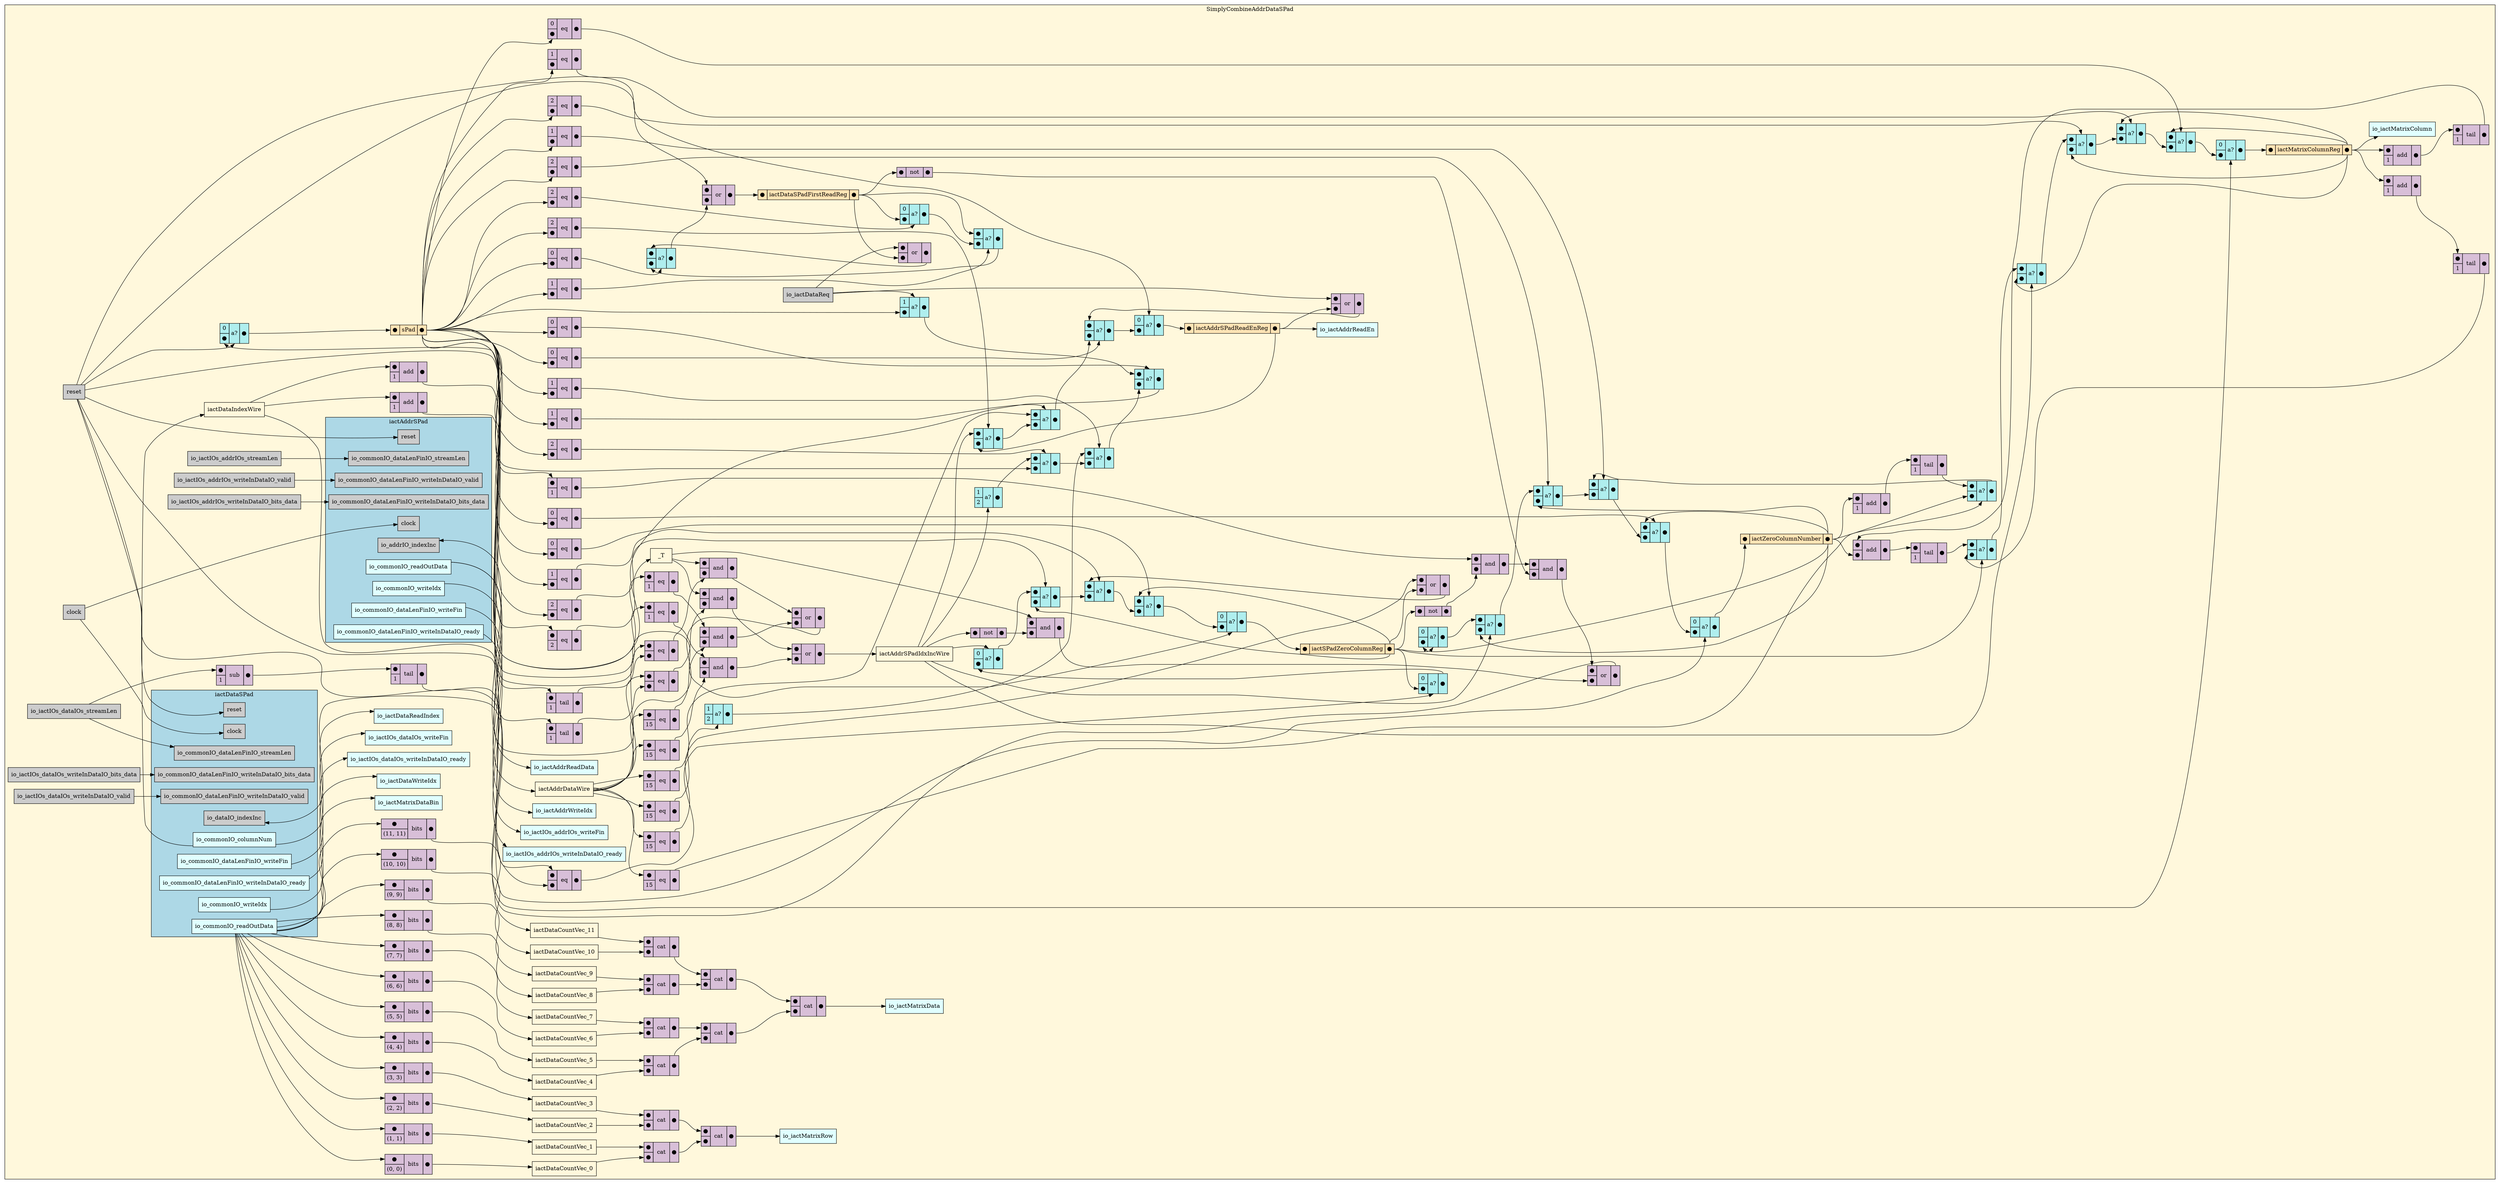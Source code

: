 digraph SimplyCombineAddrDataSPad {
stylesheet = "styles.css"
rankdir="LR" 

subgraph cluster_SimplyCombineAddrDataSPad {
  label="SimplyCombineAddrDataSPad"
  URL=""
  bgcolor="#FFF8DC"
  cluster_SimplyCombineAddrDataSPad_clock [shape = "rectangle" style="filled" fillcolor="#CCCCCC" label="clock" rank="0"]
     
cluster_SimplyCombineAddrDataSPad_reset [shape = "rectangle" style="filled" fillcolor="#CCCCCC" label="reset" rank="0"]
     
cluster_SimplyCombineAddrDataSPad_io_iactIOs_dataIOs_writeInDataIO_valid [shape = "rectangle" style="filled" fillcolor="#CCCCCC" label="io_iactIOs_dataIOs_writeInDataIO_valid" rank="0"]
     
cluster_SimplyCombineAddrDataSPad_io_iactIOs_dataIOs_writeInDataIO_bits_data [shape = "rectangle" style="filled" fillcolor="#CCCCCC" label="io_iactIOs_dataIOs_writeInDataIO_bits_data" rank="0"]
     
cluster_SimplyCombineAddrDataSPad_io_iactIOs_dataIOs_streamLen [shape = "rectangle" style="filled" fillcolor="#CCCCCC" label="io_iactIOs_dataIOs_streamLen" rank="0"]
     
cluster_SimplyCombineAddrDataSPad_io_iactIOs_addrIOs_writeInDataIO_valid [shape = "rectangle" style="filled" fillcolor="#CCCCCC" label="io_iactIOs_addrIOs_writeInDataIO_valid" rank="0"]
     
cluster_SimplyCombineAddrDataSPad_io_iactIOs_addrIOs_writeInDataIO_bits_data [shape = "rectangle" style="filled" fillcolor="#CCCCCC" label="io_iactIOs_addrIOs_writeInDataIO_bits_data" rank="0"]
     
cluster_SimplyCombineAddrDataSPad_io_iactIOs_addrIOs_streamLen [shape = "rectangle" style="filled" fillcolor="#CCCCCC" label="io_iactIOs_addrIOs_streamLen" rank="0"]
     
cluster_SimplyCombineAddrDataSPad_io_iactDataReq [shape = "rectangle" style="filled" fillcolor="#CCCCCC" label="io_iactDataReq" rank="0"]
     
cluster_SimplyCombineAddrDataSPad_io_iactIOs_dataIOs_writeInDataIO_ready [shape = "rectangle" style="filled" fillcolor="#E0FFFF" label="io_iactIOs_dataIOs_writeInDataIO_ready" rank="1000"]
     
cluster_SimplyCombineAddrDataSPad_io_iactIOs_dataIOs_writeFin [shape = "rectangle" style="filled" fillcolor="#E0FFFF" label="io_iactIOs_dataIOs_writeFin" rank="1000"]
     
cluster_SimplyCombineAddrDataSPad_io_iactIOs_addrIOs_writeInDataIO_ready [shape = "rectangle" style="filled" fillcolor="#E0FFFF" label="io_iactIOs_addrIOs_writeInDataIO_ready" rank="1000"]
     
cluster_SimplyCombineAddrDataSPad_io_iactIOs_addrIOs_writeFin [shape = "rectangle" style="filled" fillcolor="#E0FFFF" label="io_iactIOs_addrIOs_writeFin" rank="1000"]
     
cluster_SimplyCombineAddrDataSPad_io_iactAddrWriteIdx [shape = "rectangle" style="filled" fillcolor="#E0FFFF" label="io_iactAddrWriteIdx" rank="1000"]
     
cluster_SimplyCombineAddrDataSPad_io_iactMatrixColumn [shape = "rectangle" style="filled" fillcolor="#E0FFFF" label="io_iactMatrixColumn" rank="1000"]
     
cluster_SimplyCombineAddrDataSPad_io_iactMatrixRow [shape = "rectangle" style="filled" fillcolor="#E0FFFF" label="io_iactMatrixRow" rank="1000"]
     
cluster_SimplyCombineAddrDataSPad_io_iactMatrixData [shape = "rectangle" style="filled" fillcolor="#E0FFFF" label="io_iactMatrixData" rank="1000"]
     
cluster_SimplyCombineAddrDataSPad_io_iactMatrixDataBin [shape = "rectangle" style="filled" fillcolor="#E0FFFF" label="io_iactMatrixDataBin" rank="1000"]
     
cluster_SimplyCombineAddrDataSPad_io_iactAddrReadEn [shape = "rectangle" style="filled" fillcolor="#E0FFFF" label="io_iactAddrReadEn" rank="1000"]
     
cluster_SimplyCombineAddrDataSPad_io_iactAddrReadData [shape = "rectangle" style="filled" fillcolor="#E0FFFF" label="io_iactAddrReadData" rank="1000"]
     
cluster_SimplyCombineAddrDataSPad_io_iactDataReadIndex [shape = "rectangle" style="filled" fillcolor="#E0FFFF" label="io_iactDataReadIndex" rank="1000"]
     
cluster_SimplyCombineAddrDataSPad_io_iactDataWriteIdx [shape = "rectangle" style="filled" fillcolor="#E0FFFF" label="io_iactDataWriteIdx" rank="1000"]
     

subgraph cluster_SimplyCombineAddrDataSPad_iactAddrSPad {
  label="iactAddrSPad"
  URL="SPadAddrModule.dot.svg"
  bgcolor="#ADD8E6"
  cluster_SimplyCombineAddrDataSPad_iactAddrSPad_clock [shape = "rectangle" style="filled" fillcolor="#CCCCCC" label="clock" rank="0"]
     
cluster_SimplyCombineAddrDataSPad_iactAddrSPad_reset [shape = "rectangle" style="filled" fillcolor="#CCCCCC" label="reset" rank="0"]
     
cluster_SimplyCombineAddrDataSPad_iactAddrSPad_io_commonIO_dataLenFinIO_writeInDataIO_valid [shape = "rectangle" style="filled" fillcolor="#CCCCCC" label="io_commonIO_dataLenFinIO_writeInDataIO_valid" rank="0"]
     
cluster_SimplyCombineAddrDataSPad_iactAddrSPad_io_commonIO_dataLenFinIO_writeInDataIO_bits_data [shape = "rectangle" style="filled" fillcolor="#CCCCCC" label="io_commonIO_dataLenFinIO_writeInDataIO_bits_data" rank="0"]
     
cluster_SimplyCombineAddrDataSPad_iactAddrSPad_io_commonIO_dataLenFinIO_streamLen [shape = "rectangle" style="filled" fillcolor="#CCCCCC" label="io_commonIO_dataLenFinIO_streamLen" rank="0"]
     
cluster_SimplyCombineAddrDataSPad_iactAddrSPad_io_addrIO_indexInc [shape = "rectangle" style="filled" fillcolor="#CCCCCC" label="io_addrIO_indexInc" rank="0"]
     
cluster_SimplyCombineAddrDataSPad_iactAddrSPad_io_commonIO_readOutData [shape = "rectangle" style="filled" fillcolor="#E0FFFF" label="io_commonIO_readOutData" rank="1000"]
     
cluster_SimplyCombineAddrDataSPad_iactAddrSPad_io_commonIO_writeIdx [shape = "rectangle" style="filled" fillcolor="#E0FFFF" label="io_commonIO_writeIdx" rank="1000"]
     
cluster_SimplyCombineAddrDataSPad_iactAddrSPad_io_commonIO_dataLenFinIO_writeInDataIO_ready [shape = "rectangle" style="filled" fillcolor="#E0FFFF" label="io_commonIO_dataLenFinIO_writeInDataIO_ready" rank="1000"]
     
cluster_SimplyCombineAddrDataSPad_iactAddrSPad_io_commonIO_dataLenFinIO_writeFin [shape = "rectangle" style="filled" fillcolor="#E0FFFF" label="io_commonIO_dataLenFinIO_writeFin" rank="1000"]
     

  
  
  
}
     

subgraph cluster_SimplyCombineAddrDataSPad_iactDataSPad {
  label="iactDataSPad"
  URL="SPadDataModule.dot.svg"
  bgcolor="#ADD8E6"
  cluster_SimplyCombineAddrDataSPad_iactDataSPad_clock [shape = "rectangle" style="filled" fillcolor="#CCCCCC" label="clock" rank="0"]
     
cluster_SimplyCombineAddrDataSPad_iactDataSPad_reset [shape = "rectangle" style="filled" fillcolor="#CCCCCC" label="reset" rank="0"]
     
cluster_SimplyCombineAddrDataSPad_iactDataSPad_io_commonIO_dataLenFinIO_writeInDataIO_valid [shape = "rectangle" style="filled" fillcolor="#CCCCCC" label="io_commonIO_dataLenFinIO_writeInDataIO_valid" rank="0"]
     
cluster_SimplyCombineAddrDataSPad_iactDataSPad_io_commonIO_dataLenFinIO_writeInDataIO_bits_data [shape = "rectangle" style="filled" fillcolor="#CCCCCC" label="io_commonIO_dataLenFinIO_writeInDataIO_bits_data" rank="0"]
     
cluster_SimplyCombineAddrDataSPad_iactDataSPad_io_commonIO_dataLenFinIO_streamLen [shape = "rectangle" style="filled" fillcolor="#CCCCCC" label="io_commonIO_dataLenFinIO_streamLen" rank="0"]
     
cluster_SimplyCombineAddrDataSPad_iactDataSPad_io_dataIO_indexInc [shape = "rectangle" style="filled" fillcolor="#CCCCCC" label="io_dataIO_indexInc" rank="0"]
     
cluster_SimplyCombineAddrDataSPad_iactDataSPad_io_commonIO_columnNum [shape = "rectangle" style="filled" fillcolor="#E0FFFF" label="io_commonIO_columnNum" rank="1000"]
     
cluster_SimplyCombineAddrDataSPad_iactDataSPad_io_commonIO_readOutData [shape = "rectangle" style="filled" fillcolor="#E0FFFF" label="io_commonIO_readOutData" rank="1000"]
     
cluster_SimplyCombineAddrDataSPad_iactDataSPad_io_commonIO_writeIdx [shape = "rectangle" style="filled" fillcolor="#E0FFFF" label="io_commonIO_writeIdx" rank="1000"]
     
cluster_SimplyCombineAddrDataSPad_iactDataSPad_io_commonIO_dataLenFinIO_writeInDataIO_ready [shape = "rectangle" style="filled" fillcolor="#E0FFFF" label="io_commonIO_dataLenFinIO_writeInDataIO_ready" rank="1000"]
     
cluster_SimplyCombineAddrDataSPad_iactDataSPad_io_commonIO_dataLenFinIO_writeFin [shape = "rectangle" style="filled" fillcolor="#E0FFFF" label="io_commonIO_dataLenFinIO_writeFin" rank="1000"]
     

  
  
  
}
     
struct_cluster_SimplyCombineAddrDataSPad_sPad [shape="plaintext" label=<
<TABLE BORDER="0" CELLBORDER="1" CELLSPACING="0" CELLPADDING="4" BGCOLOR="#FFE4B5">
  <TR>
    <TD PORT="in">&#x25cf;</TD>
    <TD>sPad</TD>
    <TD PORT="out">&#x25cf;</TD>
  </TR>
</TABLE>>];
struct_cluster_SimplyCombineAddrDataSPad_iactSPadZeroColumnReg [shape="plaintext" label=<
<TABLE BORDER="0" CELLBORDER="1" CELLSPACING="0" CELLPADDING="4" BGCOLOR="#FFE4B5">
  <TR>
    <TD PORT="in">&#x25cf;</TD>
    <TD>iactSPadZeroColumnReg</TD>
    <TD PORT="out">&#x25cf;</TD>
  </TR>
</TABLE>>];
struct_cluster_SimplyCombineAddrDataSPad_iactAddrSPadReadEnReg [shape="plaintext" label=<
<TABLE BORDER="0" CELLBORDER="1" CELLSPACING="0" CELLPADDING="4" BGCOLOR="#FFE4B5">
  <TR>
    <TD PORT="in">&#x25cf;</TD>
    <TD>iactAddrSPadReadEnReg</TD>
    <TD PORT="out">&#x25cf;</TD>
  </TR>
</TABLE>>];
struct_cluster_SimplyCombineAddrDataSPad_iactMatrixColumnReg [shape="plaintext" label=<
<TABLE BORDER="0" CELLBORDER="1" CELLSPACING="0" CELLPADDING="4" BGCOLOR="#FFE4B5">
  <TR>
    <TD PORT="in">&#x25cf;</TD>
    <TD>iactMatrixColumnReg</TD>
    <TD PORT="out">&#x25cf;</TD>
  </TR>
</TABLE>>];
struct_cluster_SimplyCombineAddrDataSPad_iactZeroColumnNumber [shape="plaintext" label=<
<TABLE BORDER="0" CELLBORDER="1" CELLSPACING="0" CELLPADDING="4" BGCOLOR="#FFE4B5">
  <TR>
    <TD PORT="in">&#x25cf;</TD>
    <TD>iactZeroColumnNumber</TD>
    <TD PORT="out">&#x25cf;</TD>
  </TR>
</TABLE>>];
struct_cluster_SimplyCombineAddrDataSPad_iactDataSPadFirstReadReg [shape="plaintext" label=<
<TABLE BORDER="0" CELLBORDER="1" CELLSPACING="0" CELLPADDING="4" BGCOLOR="#FFE4B5">
  <TR>
    <TD PORT="in">&#x25cf;</TD>
    <TD>iactDataSPadFirstReadReg</TD>
    <TD PORT="out">&#x25cf;</TD>
  </TR>
</TABLE>>];
cluster_SimplyCombineAddrDataSPad__T [label = "_T" shape="rectangle"]; 

op_eq_1 [shape = "plaintext" label=<
<TABLE BORDER="0" CELLBORDER="1" CELLSPACING="0" CELLPADDING="4" BGCOLOR="#D8BFD8">
  <TR>
    <TD PORT="in1">&#x25cf;</TD>
    <TD ROWSPAN="2" > eq </TD>
    <TD ROWSPAN="2" PORT="out">&#x25cf;</TD>
  </TR>
  <TR>
    <TD PORT="in2">2</TD>
  </TR>
</TABLE>>];
       
cluster_SimplyCombineAddrDataSPad_iactDataIndexWire [label = "iactDataIndexWire" shape="rectangle"]; 
cluster_SimplyCombineAddrDataSPad_iactAddrDataWire [label = "iactAddrDataWire" shape="rectangle"]; 
cluster_SimplyCombineAddrDataSPad_iactAddrSPadIdxIncWire [label = "iactAddrSPadIdxIncWire" shape="rectangle"]; 

op_or_2 [shape = "plaintext" label=<
<TABLE BORDER="0" CELLBORDER="1" CELLSPACING="0" CELLPADDING="4" BGCOLOR="#D8BFD8">
  <TR>
    <TD PORT="in1">&#x25cf;</TD>
    <TD ROWSPAN="2" > or </TD>
    <TD ROWSPAN="2" PORT="out">&#x25cf;</TD>
  </TR>
  <TR>
    <TD PORT="in2">&#x25cf;</TD>
  </TR>
</TABLE>>];
       

op_and_3 [shape = "plaintext" label=<
<TABLE BORDER="0" CELLBORDER="1" CELLSPACING="0" CELLPADDING="4" BGCOLOR="#D8BFD8">
  <TR>
    <TD PORT="in1">&#x25cf;</TD>
    <TD ROWSPAN="2" > and </TD>
    <TD ROWSPAN="2" PORT="out">&#x25cf;</TD>
  </TR>
  <TR>
    <TD PORT="in2">&#x25cf;</TD>
  </TR>
</TABLE>>];
       

op_eq_4 [shape = "plaintext" label=<
<TABLE BORDER="0" CELLBORDER="1" CELLSPACING="0" CELLPADDING="4" BGCOLOR="#D8BFD8">
  <TR>
    <TD PORT="in1">&#x25cf;</TD>
    <TD ROWSPAN="2" > eq </TD>
    <TD ROWSPAN="2" PORT="out">&#x25cf;</TD>
  </TR>
  <TR>
    <TD PORT="in2">&#x25cf;</TD>
  </TR>
</TABLE>>];
       

op_tail_5 [shape = "plaintext" label=<
<TABLE BORDER="0" CELLBORDER="1" CELLSPACING="0" CELLPADDING="4" BGCOLOR="#D8BFD8">
  <TR>
    <TD PORT="in1">&#x25cf;</TD>
    <TD ROWSPAN="2" > tail </TD>
    <TD ROWSPAN="2" PORT="out">&#x25cf;</TD>
  </TR>
  <TR>
    <TD>1</TD>
  </TR>
</TABLE>>];
       

op_add_6 [shape = "plaintext" label=<
<TABLE BORDER="0" CELLBORDER="1" CELLSPACING="0" CELLPADDING="4" BGCOLOR="#D8BFD8">
  <TR>
    <TD PORT="in1">&#x25cf;</TD>
    <TD ROWSPAN="2" > add </TD>
    <TD ROWSPAN="2" PORT="out">&#x25cf;</TD>
  </TR>
  <TR>
    <TD PORT="in2">1</TD>
  </TR>
</TABLE>>];
       

op_and_7 [shape = "plaintext" label=<
<TABLE BORDER="0" CELLBORDER="1" CELLSPACING="0" CELLPADDING="4" BGCOLOR="#D8BFD8">
  <TR>
    <TD PORT="in1">&#x25cf;</TD>
    <TD ROWSPAN="2" > and </TD>
    <TD ROWSPAN="2" PORT="out">&#x25cf;</TD>
  </TR>
  <TR>
    <TD PORT="in2">&#x25cf;</TD>
  </TR>
</TABLE>>];
       

op_eq_8 [shape = "plaintext" label=<
<TABLE BORDER="0" CELLBORDER="1" CELLSPACING="0" CELLPADDING="4" BGCOLOR="#D8BFD8">
  <TR>
    <TD PORT="in1">&#x25cf;</TD>
    <TD ROWSPAN="2" > eq </TD>
    <TD ROWSPAN="2" PORT="out">&#x25cf;</TD>
  </TR>
  <TR>
    <TD PORT="in2">1</TD>
  </TR>
</TABLE>>];
       

op_eq_9 [shape = "plaintext" label=<
<TABLE BORDER="0" CELLBORDER="1" CELLSPACING="0" CELLPADDING="4" BGCOLOR="#D8BFD8">
  <TR>
    <TD PORT="in1">&#x25cf;</TD>
    <TD ROWSPAN="2" > eq </TD>
    <TD ROWSPAN="2" PORT="out">&#x25cf;</TD>
  </TR>
  <TR>
    <TD PORT="in2">15</TD>
  </TR>
</TABLE>>];
       
cluster_SimplyCombineAddrDataSPad_iactDataCountVec_0 [label = "iactDataCountVec_0" shape="rectangle"]; 

op_bits_10 [shape = "plaintext" label=<
<TABLE BORDER="0" CELLBORDER="1" CELLSPACING="0" CELLPADDING="4" BGCOLOR="#D8BFD8">
  <TR>
    <TD PORT="in1">&#x25cf;</TD>
    <TD ROWSPAN="2" > bits </TD>
    <TD ROWSPAN="2" PORT="out">&#x25cf;</TD>
  </TR>
  <TR>
    <TD>(0, 0)</TD>
  </TR>
</TABLE>>];
       
cluster_SimplyCombineAddrDataSPad_iactDataCountVec_1 [label = "iactDataCountVec_1" shape="rectangle"]; 

op_bits_11 [shape = "plaintext" label=<
<TABLE BORDER="0" CELLBORDER="1" CELLSPACING="0" CELLPADDING="4" BGCOLOR="#D8BFD8">
  <TR>
    <TD PORT="in1">&#x25cf;</TD>
    <TD ROWSPAN="2" > bits </TD>
    <TD ROWSPAN="2" PORT="out">&#x25cf;</TD>
  </TR>
  <TR>
    <TD>(1, 1)</TD>
  </TR>
</TABLE>>];
       
cluster_SimplyCombineAddrDataSPad_iactDataCountVec_2 [label = "iactDataCountVec_2" shape="rectangle"]; 

op_bits_12 [shape = "plaintext" label=<
<TABLE BORDER="0" CELLBORDER="1" CELLSPACING="0" CELLPADDING="4" BGCOLOR="#D8BFD8">
  <TR>
    <TD PORT="in1">&#x25cf;</TD>
    <TD ROWSPAN="2" > bits </TD>
    <TD ROWSPAN="2" PORT="out">&#x25cf;</TD>
  </TR>
  <TR>
    <TD>(2, 2)</TD>
  </TR>
</TABLE>>];
       
cluster_SimplyCombineAddrDataSPad_iactDataCountVec_3 [label = "iactDataCountVec_3" shape="rectangle"]; 

op_bits_13 [shape = "plaintext" label=<
<TABLE BORDER="0" CELLBORDER="1" CELLSPACING="0" CELLPADDING="4" BGCOLOR="#D8BFD8">
  <TR>
    <TD PORT="in1">&#x25cf;</TD>
    <TD ROWSPAN="2" > bits </TD>
    <TD ROWSPAN="2" PORT="out">&#x25cf;</TD>
  </TR>
  <TR>
    <TD>(3, 3)</TD>
  </TR>
</TABLE>>];
       
cluster_SimplyCombineAddrDataSPad_iactDataCountVec_4 [label = "iactDataCountVec_4" shape="rectangle"]; 

op_bits_14 [shape = "plaintext" label=<
<TABLE BORDER="0" CELLBORDER="1" CELLSPACING="0" CELLPADDING="4" BGCOLOR="#D8BFD8">
  <TR>
    <TD PORT="in1">&#x25cf;</TD>
    <TD ROWSPAN="2" > bits </TD>
    <TD ROWSPAN="2" PORT="out">&#x25cf;</TD>
  </TR>
  <TR>
    <TD>(4, 4)</TD>
  </TR>
</TABLE>>];
       
cluster_SimplyCombineAddrDataSPad_iactDataCountVec_5 [label = "iactDataCountVec_5" shape="rectangle"]; 

op_bits_15 [shape = "plaintext" label=<
<TABLE BORDER="0" CELLBORDER="1" CELLSPACING="0" CELLPADDING="4" BGCOLOR="#D8BFD8">
  <TR>
    <TD PORT="in1">&#x25cf;</TD>
    <TD ROWSPAN="2" > bits </TD>
    <TD ROWSPAN="2" PORT="out">&#x25cf;</TD>
  </TR>
  <TR>
    <TD>(5, 5)</TD>
  </TR>
</TABLE>>];
       
cluster_SimplyCombineAddrDataSPad_iactDataCountVec_6 [label = "iactDataCountVec_6" shape="rectangle"]; 

op_bits_16 [shape = "plaintext" label=<
<TABLE BORDER="0" CELLBORDER="1" CELLSPACING="0" CELLPADDING="4" BGCOLOR="#D8BFD8">
  <TR>
    <TD PORT="in1">&#x25cf;</TD>
    <TD ROWSPAN="2" > bits </TD>
    <TD ROWSPAN="2" PORT="out">&#x25cf;</TD>
  </TR>
  <TR>
    <TD>(6, 6)</TD>
  </TR>
</TABLE>>];
       
cluster_SimplyCombineAddrDataSPad_iactDataCountVec_7 [label = "iactDataCountVec_7" shape="rectangle"]; 

op_bits_17 [shape = "plaintext" label=<
<TABLE BORDER="0" CELLBORDER="1" CELLSPACING="0" CELLPADDING="4" BGCOLOR="#D8BFD8">
  <TR>
    <TD PORT="in1">&#x25cf;</TD>
    <TD ROWSPAN="2" > bits </TD>
    <TD ROWSPAN="2" PORT="out">&#x25cf;</TD>
  </TR>
  <TR>
    <TD>(7, 7)</TD>
  </TR>
</TABLE>>];
       
cluster_SimplyCombineAddrDataSPad_iactDataCountVec_8 [label = "iactDataCountVec_8" shape="rectangle"]; 

op_bits_18 [shape = "plaintext" label=<
<TABLE BORDER="0" CELLBORDER="1" CELLSPACING="0" CELLPADDING="4" BGCOLOR="#D8BFD8">
  <TR>
    <TD PORT="in1">&#x25cf;</TD>
    <TD ROWSPAN="2" > bits </TD>
    <TD ROWSPAN="2" PORT="out">&#x25cf;</TD>
  </TR>
  <TR>
    <TD>(8, 8)</TD>
  </TR>
</TABLE>>];
       
cluster_SimplyCombineAddrDataSPad_iactDataCountVec_9 [label = "iactDataCountVec_9" shape="rectangle"]; 

op_bits_19 [shape = "plaintext" label=<
<TABLE BORDER="0" CELLBORDER="1" CELLSPACING="0" CELLPADDING="4" BGCOLOR="#D8BFD8">
  <TR>
    <TD PORT="in1">&#x25cf;</TD>
    <TD ROWSPAN="2" > bits </TD>
    <TD ROWSPAN="2" PORT="out">&#x25cf;</TD>
  </TR>
  <TR>
    <TD>(9, 9)</TD>
  </TR>
</TABLE>>];
       
cluster_SimplyCombineAddrDataSPad_iactDataCountVec_10 [label = "iactDataCountVec_10" shape="rectangle"]; 

op_bits_20 [shape = "plaintext" label=<
<TABLE BORDER="0" CELLBORDER="1" CELLSPACING="0" CELLPADDING="4" BGCOLOR="#D8BFD8">
  <TR>
    <TD PORT="in1">&#x25cf;</TD>
    <TD ROWSPAN="2" > bits </TD>
    <TD ROWSPAN="2" PORT="out">&#x25cf;</TD>
  </TR>
  <TR>
    <TD>(10, 10)</TD>
  </TR>
</TABLE>>];
       
cluster_SimplyCombineAddrDataSPad_iactDataCountVec_11 [label = "iactDataCountVec_11" shape="rectangle"]; 

op_bits_21 [shape = "plaintext" label=<
<TABLE BORDER="0" CELLBORDER="1" CELLSPACING="0" CELLPADDING="4" BGCOLOR="#D8BFD8">
  <TR>
    <TD PORT="in1">&#x25cf;</TD>
    <TD ROWSPAN="2" > bits </TD>
    <TD ROWSPAN="2" PORT="out">&#x25cf;</TD>
  </TR>
  <TR>
    <TD>(11, 11)</TD>
  </TR>
</TABLE>>];
       

op_cat_22 [shape = "plaintext" label=<
<TABLE BORDER="0" CELLBORDER="1" CELLSPACING="0" CELLPADDING="4" BGCOLOR="#D8BFD8">
  <TR>
    <TD PORT="in1">&#x25cf;</TD>
    <TD ROWSPAN="2" > cat </TD>
    <TD ROWSPAN="2" PORT="out">&#x25cf;</TD>
  </TR>
  <TR>
    <TD PORT="in2">&#x25cf;</TD>
  </TR>
</TABLE>>];
       

op_cat_23 [shape = "plaintext" label=<
<TABLE BORDER="0" CELLBORDER="1" CELLSPACING="0" CELLPADDING="4" BGCOLOR="#D8BFD8">
  <TR>
    <TD PORT="in1">&#x25cf;</TD>
    <TD ROWSPAN="2" > cat </TD>
    <TD ROWSPAN="2" PORT="out">&#x25cf;</TD>
  </TR>
  <TR>
    <TD PORT="in2">&#x25cf;</TD>
  </TR>
</TABLE>>];
       

op_cat_24 [shape = "plaintext" label=<
<TABLE BORDER="0" CELLBORDER="1" CELLSPACING="0" CELLPADDING="4" BGCOLOR="#D8BFD8">
  <TR>
    <TD PORT="in1">&#x25cf;</TD>
    <TD ROWSPAN="2" > cat </TD>
    <TD ROWSPAN="2" PORT="out">&#x25cf;</TD>
  </TR>
  <TR>
    <TD PORT="in2">&#x25cf;</TD>
  </TR>
</TABLE>>];
       

op_cat_25 [shape = "plaintext" label=<
<TABLE BORDER="0" CELLBORDER="1" CELLSPACING="0" CELLPADDING="4" BGCOLOR="#D8BFD8">
  <TR>
    <TD PORT="in1">&#x25cf;</TD>
    <TD ROWSPAN="2" > cat </TD>
    <TD ROWSPAN="2" PORT="out">&#x25cf;</TD>
  </TR>
  <TR>
    <TD PORT="in2">&#x25cf;</TD>
  </TR>
</TABLE>>];
       

op_cat_26 [shape = "plaintext" label=<
<TABLE BORDER="0" CELLBORDER="1" CELLSPACING="0" CELLPADDING="4" BGCOLOR="#D8BFD8">
  <TR>
    <TD PORT="in1">&#x25cf;</TD>
    <TD ROWSPAN="2" > cat </TD>
    <TD ROWSPAN="2" PORT="out">&#x25cf;</TD>
  </TR>
  <TR>
    <TD PORT="in2">&#x25cf;</TD>
  </TR>
</TABLE>>];
       

op_cat_27 [shape = "plaintext" label=<
<TABLE BORDER="0" CELLBORDER="1" CELLSPACING="0" CELLPADDING="4" BGCOLOR="#D8BFD8">
  <TR>
    <TD PORT="in1">&#x25cf;</TD>
    <TD ROWSPAN="2" > cat </TD>
    <TD ROWSPAN="2" PORT="out">&#x25cf;</TD>
  </TR>
  <TR>
    <TD PORT="in2">&#x25cf;</TD>
  </TR>
</TABLE>>];
       

op_cat_28 [shape = "plaintext" label=<
<TABLE BORDER="0" CELLBORDER="1" CELLSPACING="0" CELLPADDING="4" BGCOLOR="#D8BFD8">
  <TR>
    <TD PORT="in1">&#x25cf;</TD>
    <TD ROWSPAN="2" > cat </TD>
    <TD ROWSPAN="2" PORT="out">&#x25cf;</TD>
  </TR>
  <TR>
    <TD PORT="in2">&#x25cf;</TD>
  </TR>
</TABLE>>];
       

op_cat_29 [shape = "plaintext" label=<
<TABLE BORDER="0" CELLBORDER="1" CELLSPACING="0" CELLPADDING="4" BGCOLOR="#D8BFD8">
  <TR>
    <TD PORT="in1">&#x25cf;</TD>
    <TD ROWSPAN="2" > cat </TD>
    <TD ROWSPAN="2" PORT="out">&#x25cf;</TD>
  </TR>
  <TR>
    <TD PORT="in2">&#x25cf;</TD>
  </TR>
</TABLE>>];
       

op_cat_30 [shape = "plaintext" label=<
<TABLE BORDER="0" CELLBORDER="1" CELLSPACING="0" CELLPADDING="4" BGCOLOR="#D8BFD8">
  <TR>
    <TD PORT="in1">&#x25cf;</TD>
    <TD ROWSPAN="2" > cat </TD>
    <TD ROWSPAN="2" PORT="out">&#x25cf;</TD>
  </TR>
  <TR>
    <TD PORT="in2">&#x25cf;</TD>
  </TR>
</TABLE>>];
       

op_cat_31 [shape = "plaintext" label=<
<TABLE BORDER="0" CELLBORDER="1" CELLSPACING="0" CELLPADDING="4" BGCOLOR="#D8BFD8">
  <TR>
    <TD PORT="in1">&#x25cf;</TD>
    <TD ROWSPAN="2" > cat </TD>
    <TD ROWSPAN="2" PORT="out">&#x25cf;</TD>
  </TR>
  <TR>
    <TD PORT="in2">&#x25cf;</TD>
  </TR>
</TABLE>>];
       

op_or_32 [shape = "plaintext" label=<
<TABLE BORDER="0" CELLBORDER="1" CELLSPACING="0" CELLPADDING="4" BGCOLOR="#D8BFD8">
  <TR>
    <TD PORT="in1">&#x25cf;</TD>
    <TD ROWSPAN="2" > or </TD>
    <TD ROWSPAN="2" PORT="out">&#x25cf;</TD>
  </TR>
  <TR>
    <TD PORT="in2">&#x25cf;</TD>
  </TR>
</TABLE>>];
       

op_and_33 [shape = "plaintext" label=<
<TABLE BORDER="0" CELLBORDER="1" CELLSPACING="0" CELLPADDING="4" BGCOLOR="#D8BFD8">
  <TR>
    <TD PORT="in1">&#x25cf;</TD>
    <TD ROWSPAN="2" > and </TD>
    <TD ROWSPAN="2" PORT="out">&#x25cf;</TD>
  </TR>
  <TR>
    <TD PORT="in2">&#x25cf;</TD>
  </TR>
</TABLE>>];
       

op_eq_34 [shape = "plaintext" label=<
<TABLE BORDER="0" CELLBORDER="1" CELLSPACING="0" CELLPADDING="4" BGCOLOR="#D8BFD8">
  <TR>
    <TD PORT="in1">&#x25cf;</TD>
    <TD ROWSPAN="2" > eq </TD>
    <TD ROWSPAN="2" PORT="out">&#x25cf;</TD>
  </TR>
  <TR>
    <TD PORT="in2">&#x25cf;</TD>
  </TR>
</TABLE>>];
       

op_tail_35 [shape = "plaintext" label=<
<TABLE BORDER="0" CELLBORDER="1" CELLSPACING="0" CELLPADDING="4" BGCOLOR="#D8BFD8">
  <TR>
    <TD PORT="in1">&#x25cf;</TD>
    <TD ROWSPAN="2" > tail </TD>
    <TD ROWSPAN="2" PORT="out">&#x25cf;</TD>
  </TR>
  <TR>
    <TD>1</TD>
  </TR>
</TABLE>>];
       

op_add_36 [shape = "plaintext" label=<
<TABLE BORDER="0" CELLBORDER="1" CELLSPACING="0" CELLPADDING="4" BGCOLOR="#D8BFD8">
  <TR>
    <TD PORT="in1">&#x25cf;</TD>
    <TD ROWSPAN="2" > add </TD>
    <TD ROWSPAN="2" PORT="out">&#x25cf;</TD>
  </TR>
  <TR>
    <TD PORT="in2">1</TD>
  </TR>
</TABLE>>];
       

op_and_37 [shape = "plaintext" label=<
<TABLE BORDER="0" CELLBORDER="1" CELLSPACING="0" CELLPADDING="4" BGCOLOR="#D8BFD8">
  <TR>
    <TD PORT="in1">&#x25cf;</TD>
    <TD ROWSPAN="2" > and </TD>
    <TD ROWSPAN="2" PORT="out">&#x25cf;</TD>
  </TR>
  <TR>
    <TD PORT="in2">&#x25cf;</TD>
  </TR>
</TABLE>>];
       

op_eq_38 [shape = "plaintext" label=<
<TABLE BORDER="0" CELLBORDER="1" CELLSPACING="0" CELLPADDING="4" BGCOLOR="#D8BFD8">
  <TR>
    <TD PORT="in1">&#x25cf;</TD>
    <TD ROWSPAN="2" > eq </TD>
    <TD ROWSPAN="2" PORT="out">&#x25cf;</TD>
  </TR>
  <TR>
    <TD PORT="in2">1</TD>
  </TR>
</TABLE>>];
       

op_eq_39 [shape = "plaintext" label=<
<TABLE BORDER="0" CELLBORDER="1" CELLSPACING="0" CELLPADDING="4" BGCOLOR="#D8BFD8">
  <TR>
    <TD PORT="in1">&#x25cf;</TD>
    <TD ROWSPAN="2" > eq </TD>
    <TD ROWSPAN="2" PORT="out">&#x25cf;</TD>
  </TR>
  <TR>
    <TD PORT="in2">15</TD>
  </TR>
</TABLE>>];
       

op_or_40 [shape = "plaintext" label=<
<TABLE BORDER="0" CELLBORDER="1" CELLSPACING="0" CELLPADDING="4" BGCOLOR="#D8BFD8">
  <TR>
    <TD PORT="in1">&#x25cf;</TD>
    <TD ROWSPAN="2" > or </TD>
    <TD ROWSPAN="2" PORT="out">&#x25cf;</TD>
  </TR>
  <TR>
    <TD PORT="in2">&#x25cf;</TD>
  </TR>
</TABLE>>];
       

op_and_41 [shape = "plaintext" label=<
<TABLE BORDER="0" CELLBORDER="1" CELLSPACING="0" CELLPADDING="4" BGCOLOR="#D8BFD8">
  <TR>
    <TD PORT="in1">&#x25cf;</TD>
    <TD ROWSPAN="2" > and </TD>
    <TD ROWSPAN="2" PORT="out">&#x25cf;</TD>
  </TR>
  <TR>
    <TD PORT="in2">&#x25cf;</TD>
  </TR>
</TABLE>>];
       

op_and_42 [shape = "plaintext" label=<
<TABLE BORDER="0" CELLBORDER="1" CELLSPACING="0" CELLPADDING="4" BGCOLOR="#D8BFD8">
  <TR>
    <TD PORT="in1">&#x25cf;</TD>
    <TD ROWSPAN="2" > and </TD>
    <TD ROWSPAN="2" PORT="out">&#x25cf;</TD>
  </TR>
  <TR>
    <TD PORT="in2">&#x25cf;</TD>
  </TR>
</TABLE>>];
       

op_eq_43 [shape = "plaintext" label=<
<TABLE BORDER="0" CELLBORDER="1" CELLSPACING="0" CELLPADDING="4" BGCOLOR="#D8BFD8">
  <TR>
    <TD PORT="in1">&#x25cf;</TD>
    <TD ROWSPAN="2" > eq </TD>
    <TD ROWSPAN="2" PORT="out">&#x25cf;</TD>
  </TR>
  <TR>
    <TD PORT="in2">1</TD>
  </TR>
</TABLE>>];
       

op_not_44 [shape = "plaintext" label=<
<TABLE BORDER="0" CELLBORDER="1" CELLSPACING="0" CELLPADDING="4" BGCOLOR="#D8BFD8">
  <TR>
    <TD PORT="in1">&#x25cf;</TD>
    <TD > not </TD>
    <TD PORT="out">&#x25cf;</TD>
  </TR>
</TABLE>>];
       

op_not_45 [shape = "plaintext" label=<
<TABLE BORDER="0" CELLBORDER="1" CELLSPACING="0" CELLPADDING="4" BGCOLOR="#D8BFD8">
  <TR>
    <TD PORT="in1">&#x25cf;</TD>
    <TD > not </TD>
    <TD PORT="out">&#x25cf;</TD>
  </TR>
</TABLE>>];
       

op_and_46 [shape = "plaintext" label=<
<TABLE BORDER="0" CELLBORDER="1" CELLSPACING="0" CELLPADDING="4" BGCOLOR="#D8BFD8">
  <TR>
    <TD PORT="in1">&#x25cf;</TD>
    <TD ROWSPAN="2" > and </TD>
    <TD ROWSPAN="2" PORT="out">&#x25cf;</TD>
  </TR>
  <TR>
    <TD PORT="in2">&#x25cf;</TD>
  </TR>
</TABLE>>];
       

op_not_47 [shape = "plaintext" label=<
<TABLE BORDER="0" CELLBORDER="1" CELLSPACING="0" CELLPADDING="4" BGCOLOR="#D8BFD8">
  <TR>
    <TD PORT="in1">&#x25cf;</TD>
    <TD > not </TD>
    <TD PORT="out">&#x25cf;</TD>
  </TR>
</TABLE>>];
       

mux_59392331 [shape = "plaintext" label=<
<TABLE BORDER="0" CELLBORDER="1" CELLSPACING="0" CELLPADDING="4" BGCOLOR="#AFEEEE">
  <TR>
    <TD PORT="in1">0</TD>
    <TD ROWSPAN="2" PORT="select">a?</TD>
    <TD ROWSPAN="2" PORT="out">&#x25cf;</TD>
  </TR>
  <TR>
    <TD PORT="in2">&#x25cf;</TD>
  </TR>
</TABLE>>];
       

mux_695825629 [shape = "plaintext" label=<
<TABLE BORDER="0" CELLBORDER="1" CELLSPACING="0" CELLPADDING="4" BGCOLOR="#AFEEEE">
  <TR>
    <TD PORT="in1">&#x25cf;</TD>
    <TD ROWSPAN="2" PORT="select">a?</TD>
    <TD ROWSPAN="2" PORT="out">&#x25cf;</TD>
  </TR>
  <TR>
    <TD PORT="in2">&#x25cf;</TD>
  </TR>
</TABLE>>];
       

op_eq_48 [shape = "plaintext" label=<
<TABLE BORDER="0" CELLBORDER="1" CELLSPACING="0" CELLPADDING="4" BGCOLOR="#D8BFD8">
  <TR>
    <TD PORT="in1">0</TD>
    <TD ROWSPAN="2" > eq </TD>
    <TD ROWSPAN="2" PORT="out">&#x25cf;</TD>
  </TR>
  <TR>
    <TD PORT="in2">&#x25cf;</TD>
  </TR>
</TABLE>>];
       

mux_39663549 [shape = "plaintext" label=<
<TABLE BORDER="0" CELLBORDER="1" CELLSPACING="0" CELLPADDING="4" BGCOLOR="#AFEEEE">
  <TR>
    <TD PORT="in1">1</TD>
    <TD ROWSPAN="2" PORT="select">a?</TD>
    <TD ROWSPAN="2" PORT="out">&#x25cf;</TD>
  </TR>
  <TR>
    <TD PORT="in2">&#x25cf;</TD>
  </TR>
</TABLE>>];
       

mux_193500111 [shape = "plaintext" label=<
<TABLE BORDER="0" CELLBORDER="1" CELLSPACING="0" CELLPADDING="4" BGCOLOR="#AFEEEE">
  <TR>
    <TD PORT="in1">&#x25cf;</TD>
    <TD ROWSPAN="2" PORT="select">a?</TD>
    <TD ROWSPAN="2" PORT="out">&#x25cf;</TD>
  </TR>
  <TR>
    <TD PORT="in2">&#x25cf;</TD>
  </TR>
</TABLE>>];
       

op_eq_49 [shape = "plaintext" label=<
<TABLE BORDER="0" CELLBORDER="1" CELLSPACING="0" CELLPADDING="4" BGCOLOR="#D8BFD8">
  <TR>
    <TD PORT="in1">1</TD>
    <TD ROWSPAN="2" > eq </TD>
    <TD ROWSPAN="2" PORT="out">&#x25cf;</TD>
  </TR>
  <TR>
    <TD PORT="in2">&#x25cf;</TD>
  </TR>
</TABLE>>];
       

mux_822482204 [shape = "plaintext" label=<
<TABLE BORDER="0" CELLBORDER="1" CELLSPACING="0" CELLPADDING="4" BGCOLOR="#AFEEEE">
  <TR>
    <TD PORT="in1">1</TD>
    <TD ROWSPAN="2" PORT="select">a?</TD>
    <TD ROWSPAN="2" PORT="out">&#x25cf;</TD>
  </TR>
  <TR>
    <TD PORT="in2">2</TD>
  </TR>
</TABLE>>];
       

op_eq_50 [shape = "plaintext" label=<
<TABLE BORDER="0" CELLBORDER="1" CELLSPACING="0" CELLPADDING="4" BGCOLOR="#D8BFD8">
  <TR>
    <TD PORT="in1">&#x25cf;</TD>
    <TD ROWSPAN="2" > eq </TD>
    <TD ROWSPAN="2" PORT="out">&#x25cf;</TD>
  </TR>
  <TR>
    <TD PORT="in2">15</TD>
  </TR>
</TABLE>>];
       

mux_1447781234 [shape = "plaintext" label=<
<TABLE BORDER="0" CELLBORDER="1" CELLSPACING="0" CELLPADDING="4" BGCOLOR="#AFEEEE">
  <TR>
    <TD PORT="in1">&#x25cf;</TD>
    <TD ROWSPAN="2" PORT="select">a?</TD>
    <TD ROWSPAN="2" PORT="out">&#x25cf;</TD>
  </TR>
  <TR>
    <TD PORT="in2">&#x25cf;</TD>
  </TR>
</TABLE>>];
       

op_eq_51 [shape = "plaintext" label=<
<TABLE BORDER="0" CELLBORDER="1" CELLSPACING="0" CELLPADDING="4" BGCOLOR="#D8BFD8">
  <TR>
    <TD PORT="in1">2</TD>
    <TD ROWSPAN="2" > eq </TD>
    <TD ROWSPAN="2" PORT="out">&#x25cf;</TD>
  </TR>
  <TR>
    <TD PORT="in2">&#x25cf;</TD>
  </TR>
</TABLE>>];
       

mux_1005499502 [shape = "plaintext" label=<
<TABLE BORDER="0" CELLBORDER="1" CELLSPACING="0" CELLPADDING="4" BGCOLOR="#AFEEEE">
  <TR>
    <TD PORT="in1">1</TD>
    <TD ROWSPAN="2" PORT="select">a?</TD>
    <TD ROWSPAN="2" PORT="out">&#x25cf;</TD>
  </TR>
  <TR>
    <TD PORT="in2">2</TD>
  </TR>
</TABLE>>];
       

mux_1889550407 [shape = "plaintext" label=<
<TABLE BORDER="0" CELLBORDER="1" CELLSPACING="0" CELLPADDING="4" BGCOLOR="#AFEEEE">
  <TR>
    <TD PORT="in1">0</TD>
    <TD ROWSPAN="2" PORT="select">a?</TD>
    <TD ROWSPAN="2" PORT="out">&#x25cf;</TD>
  </TR>
  <TR>
    <TD PORT="in2">&#x25cf;</TD>
  </TR>
</TABLE>>];
       

mux_273684599 [shape = "plaintext" label=<
<TABLE BORDER="0" CELLBORDER="1" CELLSPACING="0" CELLPADDING="4" BGCOLOR="#AFEEEE">
  <TR>
    <TD PORT="in1">&#x25cf;</TD>
    <TD ROWSPAN="2" PORT="select">a?</TD>
    <TD ROWSPAN="2" PORT="out">&#x25cf;</TD>
  </TR>
  <TR>
    <TD PORT="in2">&#x25cf;</TD>
  </TR>
</TABLE>>];
       

op_eq_52 [shape = "plaintext" label=<
<TABLE BORDER="0" CELLBORDER="1" CELLSPACING="0" CELLPADDING="4" BGCOLOR="#D8BFD8">
  <TR>
    <TD PORT="in1">0</TD>
    <TD ROWSPAN="2" > eq </TD>
    <TD ROWSPAN="2" PORT="out">&#x25cf;</TD>
  </TR>
  <TR>
    <TD PORT="in2">&#x25cf;</TD>
  </TR>
</TABLE>>];
       

mux_1050226694 [shape = "plaintext" label=<
<TABLE BORDER="0" CELLBORDER="1" CELLSPACING="0" CELLPADDING="4" BGCOLOR="#AFEEEE">
  <TR>
    <TD PORT="in1">&#x25cf;</TD>
    <TD ROWSPAN="2" PORT="select">a?</TD>
    <TD ROWSPAN="2" PORT="out">&#x25cf;</TD>
  </TR>
  <TR>
    <TD PORT="in2">&#x25cf;</TD>
  </TR>
</TABLE>>];
       

op_eq_53 [shape = "plaintext" label=<
<TABLE BORDER="0" CELLBORDER="1" CELLSPACING="0" CELLPADDING="4" BGCOLOR="#D8BFD8">
  <TR>
    <TD PORT="in1">1</TD>
    <TD ROWSPAN="2" > eq </TD>
    <TD ROWSPAN="2" PORT="out">&#x25cf;</TD>
  </TR>
  <TR>
    <TD PORT="in2">&#x25cf;</TD>
  </TR>
</TABLE>>];
       

op_or_54 [shape = "plaintext" label=<
<TABLE BORDER="0" CELLBORDER="1" CELLSPACING="0" CELLPADDING="4" BGCOLOR="#D8BFD8">
  <TR>
    <TD PORT="in1">&#x25cf;</TD>
    <TD ROWSPAN="2" > or </TD>
    <TD ROWSPAN="2" PORT="out">&#x25cf;</TD>
  </TR>
  <TR>
    <TD PORT="in2">&#x25cf;</TD>
  </TR>
</TABLE>>];
       

op_eq_55 [shape = "plaintext" label=<
<TABLE BORDER="0" CELLBORDER="1" CELLSPACING="0" CELLPADDING="4" BGCOLOR="#D8BFD8">
  <TR>
    <TD PORT="in1">&#x25cf;</TD>
    <TD ROWSPAN="2" > eq </TD>
    <TD ROWSPAN="2" PORT="out">&#x25cf;</TD>
  </TR>
  <TR>
    <TD PORT="in2">15</TD>
  </TR>
</TABLE>>];
       

mux_349054506 [shape = "plaintext" label=<
<TABLE BORDER="0" CELLBORDER="1" CELLSPACING="0" CELLPADDING="4" BGCOLOR="#AFEEEE">
  <TR>
    <TD PORT="in1">&#x25cf;</TD>
    <TD ROWSPAN="2" PORT="select">a?</TD>
    <TD ROWSPAN="2" PORT="out">&#x25cf;</TD>
  </TR>
  <TR>
    <TD PORT="in2">&#x25cf;</TD>
  </TR>
</TABLE>>];
       

op_eq_56 [shape = "plaintext" label=<
<TABLE BORDER="0" CELLBORDER="1" CELLSPACING="0" CELLPADDING="4" BGCOLOR="#D8BFD8">
  <TR>
    <TD PORT="in1">2</TD>
    <TD ROWSPAN="2" > eq </TD>
    <TD ROWSPAN="2" PORT="out">&#x25cf;</TD>
  </TR>
  <TR>
    <TD PORT="in2">&#x25cf;</TD>
  </TR>
</TABLE>>];
       

mux_1521503419 [shape = "plaintext" label=<
<TABLE BORDER="0" CELLBORDER="1" CELLSPACING="0" CELLPADDING="4" BGCOLOR="#AFEEEE">
  <TR>
    <TD PORT="in1">0</TD>
    <TD ROWSPAN="2" PORT="select">a?</TD>
    <TD ROWSPAN="2" PORT="out">&#x25cf;</TD>
  </TR>
  <TR>
    <TD PORT="in2">&#x25cf;</TD>
  </TR>
</TABLE>>];
       

mux_153743849 [shape = "plaintext" label=<
<TABLE BORDER="0" CELLBORDER="1" CELLSPACING="0" CELLPADDING="4" BGCOLOR="#AFEEEE">
  <TR>
    <TD PORT="in1">0</TD>
    <TD ROWSPAN="2" PORT="select">a?</TD>
    <TD ROWSPAN="2" PORT="out">&#x25cf;</TD>
  </TR>
  <TR>
    <TD PORT="in2">&#x25cf;</TD>
  </TR>
</TABLE>>];
       

op_eq_57 [shape = "plaintext" label=<
<TABLE BORDER="0" CELLBORDER="1" CELLSPACING="0" CELLPADDING="4" BGCOLOR="#D8BFD8">
  <TR>
    <TD PORT="in1">&#x25cf;</TD>
    <TD ROWSPAN="2" > eq </TD>
    <TD ROWSPAN="2" PORT="out">&#x25cf;</TD>
  </TR>
  <TR>
    <TD PORT="in2">&#x25cf;</TD>
  </TR>
</TABLE>>];
       

op_tail_58 [shape = "plaintext" label=<
<TABLE BORDER="0" CELLBORDER="1" CELLSPACING="0" CELLPADDING="4" BGCOLOR="#D8BFD8">
  <TR>
    <TD PORT="in1">&#x25cf;</TD>
    <TD ROWSPAN="2" > tail </TD>
    <TD ROWSPAN="2" PORT="out">&#x25cf;</TD>
  </TR>
  <TR>
    <TD>1</TD>
  </TR>
</TABLE>>];
       

op_sub_59 [shape = "plaintext" label=<
<TABLE BORDER="0" CELLBORDER="1" CELLSPACING="0" CELLPADDING="4" BGCOLOR="#D8BFD8">
  <TR>
    <TD PORT="in1">&#x25cf;</TD>
    <TD ROWSPAN="2" > sub </TD>
    <TD ROWSPAN="2" PORT="out">&#x25cf;</TD>
  </TR>
  <TR>
    <TD PORT="in2">1</TD>
  </TR>
</TABLE>>];
       

mux_1255936837 [shape = "plaintext" label=<
<TABLE BORDER="0" CELLBORDER="1" CELLSPACING="0" CELLPADDING="4" BGCOLOR="#AFEEEE">
  <TR>
    <TD PORT="in1">0</TD>
    <TD ROWSPAN="2" PORT="select">a?</TD>
    <TD ROWSPAN="2" PORT="out">&#x25cf;</TD>
  </TR>
  <TR>
    <TD PORT="in2">&#x25cf;</TD>
  </TR>
</TABLE>>];
       

mux_2010350037 [shape = "plaintext" label=<
<TABLE BORDER="0" CELLBORDER="1" CELLSPACING="0" CELLPADDING="4" BGCOLOR="#AFEEEE">
  <TR>
    <TD PORT="in1">&#x25cf;</TD>
    <TD ROWSPAN="2" PORT="select">a?</TD>
    <TD ROWSPAN="2" PORT="out">&#x25cf;</TD>
  </TR>
  <TR>
    <TD PORT="in2">&#x25cf;</TD>
  </TR>
</TABLE>>];
       

op_eq_60 [shape = "plaintext" label=<
<TABLE BORDER="0" CELLBORDER="1" CELLSPACING="0" CELLPADDING="4" BGCOLOR="#D8BFD8">
  <TR>
    <TD PORT="in1">0</TD>
    <TD ROWSPAN="2" > eq </TD>
    <TD ROWSPAN="2" PORT="out">&#x25cf;</TD>
  </TR>
  <TR>
    <TD PORT="in2">&#x25cf;</TD>
  </TR>
</TABLE>>];
       

op_or_61 [shape = "plaintext" label=<
<TABLE BORDER="0" CELLBORDER="1" CELLSPACING="0" CELLPADDING="4" BGCOLOR="#D8BFD8">
  <TR>
    <TD PORT="in1">&#x25cf;</TD>
    <TD ROWSPAN="2" > or </TD>
    <TD ROWSPAN="2" PORT="out">&#x25cf;</TD>
  </TR>
  <TR>
    <TD PORT="in2">&#x25cf;</TD>
  </TR>
</TABLE>>];
       

mux_1705791404 [shape = "plaintext" label=<
<TABLE BORDER="0" CELLBORDER="1" CELLSPACING="0" CELLPADDING="4" BGCOLOR="#AFEEEE">
  <TR>
    <TD PORT="in1">&#x25cf;</TD>
    <TD ROWSPAN="2" PORT="select">a?</TD>
    <TD ROWSPAN="2" PORT="out">&#x25cf;</TD>
  </TR>
  <TR>
    <TD PORT="in2">&#x25cf;</TD>
  </TR>
</TABLE>>];
       

op_eq_62 [shape = "plaintext" label=<
<TABLE BORDER="0" CELLBORDER="1" CELLSPACING="0" CELLPADDING="4" BGCOLOR="#D8BFD8">
  <TR>
    <TD PORT="in1">1</TD>
    <TD ROWSPAN="2" > eq </TD>
    <TD ROWSPAN="2" PORT="out">&#x25cf;</TD>
  </TR>
  <TR>
    <TD PORT="in2">&#x25cf;</TD>
  </TR>
</TABLE>>];
       

op_eq_63 [shape = "plaintext" label=<
<TABLE BORDER="0" CELLBORDER="1" CELLSPACING="0" CELLPADDING="4" BGCOLOR="#D8BFD8">
  <TR>
    <TD PORT="in1">&#x25cf;</TD>
    <TD ROWSPAN="2" > eq </TD>
    <TD ROWSPAN="2" PORT="out">&#x25cf;</TD>
  </TR>
  <TR>
    <TD PORT="in2">15</TD>
  </TR>
</TABLE>>];
       

mux_1839465712 [shape = "plaintext" label=<
<TABLE BORDER="0" CELLBORDER="1" CELLSPACING="0" CELLPADDING="4" BGCOLOR="#AFEEEE">
  <TR>
    <TD PORT="in1">&#x25cf;</TD>
    <TD ROWSPAN="2" PORT="select">a?</TD>
    <TD ROWSPAN="2" PORT="out">&#x25cf;</TD>
  </TR>
  <TR>
    <TD PORT="in2">&#x25cf;</TD>
  </TR>
</TABLE>>];
       

op_eq_64 [shape = "plaintext" label=<
<TABLE BORDER="0" CELLBORDER="1" CELLSPACING="0" CELLPADDING="4" BGCOLOR="#D8BFD8">
  <TR>
    <TD PORT="in1">2</TD>
    <TD ROWSPAN="2" > eq </TD>
    <TD ROWSPAN="2" PORT="out">&#x25cf;</TD>
  </TR>
  <TR>
    <TD PORT="in2">&#x25cf;</TD>
  </TR>
</TABLE>>];
       

mux_1139040263 [shape = "plaintext" label=<
<TABLE BORDER="0" CELLBORDER="1" CELLSPACING="0" CELLPADDING="4" BGCOLOR="#AFEEEE">
  <TR>
    <TD PORT="in1">0</TD>
    <TD ROWSPAN="2" PORT="select">a?</TD>
    <TD ROWSPAN="2" PORT="out">&#x25cf;</TD>
  </TR>
  <TR>
    <TD PORT="in2">&#x25cf;</TD>
  </TR>
</TABLE>>];
       

mux_1788266867 [shape = "plaintext" label=<
<TABLE BORDER="0" CELLBORDER="1" CELLSPACING="0" CELLPADDING="4" BGCOLOR="#AFEEEE">
  <TR>
    <TD PORT="in1">&#x25cf;</TD>
    <TD ROWSPAN="2" PORT="select">a?</TD>
    <TD ROWSPAN="2" PORT="out">&#x25cf;</TD>
  </TR>
  <TR>
    <TD PORT="in2">&#x25cf;</TD>
  </TR>
</TABLE>>];
       

op_eq_65 [shape = "plaintext" label=<
<TABLE BORDER="0" CELLBORDER="1" CELLSPACING="0" CELLPADDING="4" BGCOLOR="#D8BFD8">
  <TR>
    <TD PORT="in1">0</TD>
    <TD ROWSPAN="2" > eq </TD>
    <TD ROWSPAN="2" PORT="out">&#x25cf;</TD>
  </TR>
  <TR>
    <TD PORT="in2">&#x25cf;</TD>
  </TR>
</TABLE>>];
       

mux_387445309 [shape = "plaintext" label=<
<TABLE BORDER="0" CELLBORDER="1" CELLSPACING="0" CELLPADDING="4" BGCOLOR="#AFEEEE">
  <TR>
    <TD PORT="in1">&#x25cf;</TD>
    <TD ROWSPAN="2" PORT="select">a?</TD>
    <TD ROWSPAN="2" PORT="out">&#x25cf;</TD>
  </TR>
  <TR>
    <TD PORT="in2">&#x25cf;</TD>
  </TR>
</TABLE>>];
       

op_eq_66 [shape = "plaintext" label=<
<TABLE BORDER="0" CELLBORDER="1" CELLSPACING="0" CELLPADDING="4" BGCOLOR="#D8BFD8">
  <TR>
    <TD PORT="in1">1</TD>
    <TD ROWSPAN="2" > eq </TD>
    <TD ROWSPAN="2" PORT="out">&#x25cf;</TD>
  </TR>
  <TR>
    <TD PORT="in2">&#x25cf;</TD>
  </TR>
</TABLE>>];
       

mux_841609816 [shape = "plaintext" label=<
<TABLE BORDER="0" CELLBORDER="1" CELLSPACING="0" CELLPADDING="4" BGCOLOR="#AFEEEE">
  <TR>
    <TD PORT="in1">&#x25cf;</TD>
    <TD ROWSPAN="2" PORT="select">a?</TD>
    <TD ROWSPAN="2" PORT="out">&#x25cf;</TD>
  </TR>
  <TR>
    <TD PORT="in2">&#x25cf;</TD>
  </TR>
</TABLE>>];
       

op_eq_67 [shape = "plaintext" label=<
<TABLE BORDER="0" CELLBORDER="1" CELLSPACING="0" CELLPADDING="4" BGCOLOR="#D8BFD8">
  <TR>
    <TD PORT="in1">2</TD>
    <TD ROWSPAN="2" > eq </TD>
    <TD ROWSPAN="2" PORT="out">&#x25cf;</TD>
  </TR>
  <TR>
    <TD PORT="in2">&#x25cf;</TD>
  </TR>
</TABLE>>];
       

mux_287106174 [shape = "plaintext" label=<
<TABLE BORDER="0" CELLBORDER="1" CELLSPACING="0" CELLPADDING="4" BGCOLOR="#AFEEEE">
  <TR>
    <TD PORT="in1">&#x25cf;</TD>
    <TD ROWSPAN="2" PORT="select">a?</TD>
    <TD ROWSPAN="2" PORT="out">&#x25cf;</TD>
  </TR>
  <TR>
    <TD PORT="in2">&#x25cf;</TD>
  </TR>
</TABLE>>];
       

mux_1176053164 [shape = "plaintext" label=<
<TABLE BORDER="0" CELLBORDER="1" CELLSPACING="0" CELLPADDING="4" BGCOLOR="#AFEEEE">
  <TR>
    <TD PORT="in1">&#x25cf;</TD>
    <TD ROWSPAN="2" PORT="select">a?</TD>
    <TD ROWSPAN="2" PORT="out">&#x25cf;</TD>
  </TR>
  <TR>
    <TD PORT="in2">&#x25cf;</TD>
  </TR>
</TABLE>>];
       

op_tail_68 [shape = "plaintext" label=<
<TABLE BORDER="0" CELLBORDER="1" CELLSPACING="0" CELLPADDING="4" BGCOLOR="#D8BFD8">
  <TR>
    <TD PORT="in1">&#x25cf;</TD>
    <TD ROWSPAN="2" > tail </TD>
    <TD ROWSPAN="2" PORT="out">&#x25cf;</TD>
  </TR>
  <TR>
    <TD>1</TD>
  </TR>
</TABLE>>];
       

op_add_69 [shape = "plaintext" label=<
<TABLE BORDER="0" CELLBORDER="1" CELLSPACING="0" CELLPADDING="4" BGCOLOR="#D8BFD8">
  <TR>
    <TD PORT="in1">&#x25cf;</TD>
    <TD ROWSPAN="2" > add </TD>
    <TD ROWSPAN="2" PORT="out">&#x25cf;</TD>
  </TR>
  <TR>
    <TD PORT="in2">&#x25cf;</TD>
  </TR>
</TABLE>>];
       

op_tail_70 [shape = "plaintext" label=<
<TABLE BORDER="0" CELLBORDER="1" CELLSPACING="0" CELLPADDING="4" BGCOLOR="#D8BFD8">
  <TR>
    <TD PORT="in1">&#x25cf;</TD>
    <TD ROWSPAN="2" > tail </TD>
    <TD ROWSPAN="2" PORT="out">&#x25cf;</TD>
  </TR>
  <TR>
    <TD>1</TD>
  </TR>
</TABLE>>];
       

op_add_71 [shape = "plaintext" label=<
<TABLE BORDER="0" CELLBORDER="1" CELLSPACING="0" CELLPADDING="4" BGCOLOR="#D8BFD8">
  <TR>
    <TD PORT="in1">&#x25cf;</TD>
    <TD ROWSPAN="2" > add </TD>
    <TD ROWSPAN="2" PORT="out">&#x25cf;</TD>
  </TR>
  <TR>
    <TD PORT="in2">1</TD>
  </TR>
</TABLE>>];
       

op_tail_72 [shape = "plaintext" label=<
<TABLE BORDER="0" CELLBORDER="1" CELLSPACING="0" CELLPADDING="4" BGCOLOR="#D8BFD8">
  <TR>
    <TD PORT="in1">&#x25cf;</TD>
    <TD ROWSPAN="2" > tail </TD>
    <TD ROWSPAN="2" PORT="out">&#x25cf;</TD>
  </TR>
  <TR>
    <TD>1</TD>
  </TR>
</TABLE>>];
       

op_add_73 [shape = "plaintext" label=<
<TABLE BORDER="0" CELLBORDER="1" CELLSPACING="0" CELLPADDING="4" BGCOLOR="#D8BFD8">
  <TR>
    <TD PORT="in1">&#x25cf;</TD>
    <TD ROWSPAN="2" > add </TD>
    <TD ROWSPAN="2" PORT="out">&#x25cf;</TD>
  </TR>
  <TR>
    <TD PORT="in2">1</TD>
  </TR>
</TABLE>>];
       

mux_1780521204 [shape = "plaintext" label=<
<TABLE BORDER="0" CELLBORDER="1" CELLSPACING="0" CELLPADDING="4" BGCOLOR="#AFEEEE">
  <TR>
    <TD PORT="in1">0</TD>
    <TD ROWSPAN="2" PORT="select">a?</TD>
    <TD ROWSPAN="2" PORT="out">&#x25cf;</TD>
  </TR>
  <TR>
    <TD PORT="in2">&#x25cf;</TD>
  </TR>
</TABLE>>];
       

mux_1703139792 [shape = "plaintext" label=<
<TABLE BORDER="0" CELLBORDER="1" CELLSPACING="0" CELLPADDING="4" BGCOLOR="#AFEEEE">
  <TR>
    <TD PORT="in1">&#x25cf;</TD>
    <TD ROWSPAN="2" PORT="select">a?</TD>
    <TD ROWSPAN="2" PORT="out">&#x25cf;</TD>
  </TR>
  <TR>
    <TD PORT="in2">&#x25cf;</TD>
  </TR>
</TABLE>>];
       

op_eq_74 [shape = "plaintext" label=<
<TABLE BORDER="0" CELLBORDER="1" CELLSPACING="0" CELLPADDING="4" BGCOLOR="#D8BFD8">
  <TR>
    <TD PORT="in1">0</TD>
    <TD ROWSPAN="2" > eq </TD>
    <TD ROWSPAN="2" PORT="out">&#x25cf;</TD>
  </TR>
  <TR>
    <TD PORT="in2">&#x25cf;</TD>
  </TR>
</TABLE>>];
       

mux_572477433 [shape = "plaintext" label=<
<TABLE BORDER="0" CELLBORDER="1" CELLSPACING="0" CELLPADDING="4" BGCOLOR="#AFEEEE">
  <TR>
    <TD PORT="in1">&#x25cf;</TD>
    <TD ROWSPAN="2" PORT="select">a?</TD>
    <TD ROWSPAN="2" PORT="out">&#x25cf;</TD>
  </TR>
  <TR>
    <TD PORT="in2">&#x25cf;</TD>
  </TR>
</TABLE>>];
       

op_eq_75 [shape = "plaintext" label=<
<TABLE BORDER="0" CELLBORDER="1" CELLSPACING="0" CELLPADDING="4" BGCOLOR="#D8BFD8">
  <TR>
    <TD PORT="in1">1</TD>
    <TD ROWSPAN="2" > eq </TD>
    <TD ROWSPAN="2" PORT="out">&#x25cf;</TD>
  </TR>
  <TR>
    <TD PORT="in2">&#x25cf;</TD>
  </TR>
</TABLE>>];
       

mux_594192731 [shape = "plaintext" label=<
<TABLE BORDER="0" CELLBORDER="1" CELLSPACING="0" CELLPADDING="4" BGCOLOR="#AFEEEE">
  <TR>
    <TD PORT="in1">&#x25cf;</TD>
    <TD ROWSPAN="2" PORT="select">a?</TD>
    <TD ROWSPAN="2" PORT="out">&#x25cf;</TD>
  </TR>
  <TR>
    <TD PORT="in2">&#x25cf;</TD>
  </TR>
</TABLE>>];
       

op_eq_76 [shape = "plaintext" label=<
<TABLE BORDER="0" CELLBORDER="1" CELLSPACING="0" CELLPADDING="4" BGCOLOR="#D8BFD8">
  <TR>
    <TD PORT="in1">&#x25cf;</TD>
    <TD ROWSPAN="2" > eq </TD>
    <TD ROWSPAN="2" PORT="out">&#x25cf;</TD>
  </TR>
  <TR>
    <TD PORT="in2">15</TD>
  </TR>
</TABLE>>];
       

op_tail_77 [shape = "plaintext" label=<
<TABLE BORDER="0" CELLBORDER="1" CELLSPACING="0" CELLPADDING="4" BGCOLOR="#D8BFD8">
  <TR>
    <TD PORT="in1">&#x25cf;</TD>
    <TD ROWSPAN="2" > tail </TD>
    <TD ROWSPAN="2" PORT="out">&#x25cf;</TD>
  </TR>
  <TR>
    <TD>1</TD>
  </TR>
</TABLE>>];
       

op_add_78 [shape = "plaintext" label=<
<TABLE BORDER="0" CELLBORDER="1" CELLSPACING="0" CELLPADDING="4" BGCOLOR="#D8BFD8">
  <TR>
    <TD PORT="in1">&#x25cf;</TD>
    <TD ROWSPAN="2" > add </TD>
    <TD ROWSPAN="2" PORT="out">&#x25cf;</TD>
  </TR>
  <TR>
    <TD PORT="in2">1</TD>
  </TR>
</TABLE>>];
       

mux_430310592 [shape = "plaintext" label=<
<TABLE BORDER="0" CELLBORDER="1" CELLSPACING="0" CELLPADDING="4" BGCOLOR="#AFEEEE">
  <TR>
    <TD PORT="in1">&#x25cf;</TD>
    <TD ROWSPAN="2" PORT="select">a?</TD>
    <TD ROWSPAN="2" PORT="out">&#x25cf;</TD>
  </TR>
  <TR>
    <TD PORT="in2">&#x25cf;</TD>
  </TR>
</TABLE>>];
       

op_eq_79 [shape = "plaintext" label=<
<TABLE BORDER="0" CELLBORDER="1" CELLSPACING="0" CELLPADDING="4" BGCOLOR="#D8BFD8">
  <TR>
    <TD PORT="in1">2</TD>
    <TD ROWSPAN="2" > eq </TD>
    <TD ROWSPAN="2" PORT="out">&#x25cf;</TD>
  </TR>
  <TR>
    <TD PORT="in2">&#x25cf;</TD>
  </TR>
</TABLE>>];
       

mux_2031015163 [shape = "plaintext" label=<
<TABLE BORDER="0" CELLBORDER="1" CELLSPACING="0" CELLPADDING="4" BGCOLOR="#AFEEEE">
  <TR>
    <TD PORT="in1">&#x25cf;</TD>
    <TD ROWSPAN="2" PORT="select">a?</TD>
    <TD ROWSPAN="2" PORT="out">&#x25cf;</TD>
  </TR>
  <TR>
    <TD PORT="in2">&#x25cf;</TD>
  </TR>
</TABLE>>];
       

mux_346348116 [shape = "plaintext" label=<
<TABLE BORDER="0" CELLBORDER="1" CELLSPACING="0" CELLPADDING="4" BGCOLOR="#AFEEEE">
  <TR>
    <TD PORT="in1">0</TD>
    <TD ROWSPAN="2" PORT="select">a?</TD>
    <TD ROWSPAN="2" PORT="out">&#x25cf;</TD>
  </TR>
  <TR>
    <TD PORT="in2">&#x25cf;</TD>
  </TR>
</TABLE>>];
       

op_or_80 [shape = "plaintext" label=<
<TABLE BORDER="0" CELLBORDER="1" CELLSPACING="0" CELLPADDING="4" BGCOLOR="#D8BFD8">
  <TR>
    <TD PORT="in1">&#x25cf;</TD>
    <TD ROWSPAN="2" > or </TD>
    <TD ROWSPAN="2" PORT="out">&#x25cf;</TD>
  </TR>
  <TR>
    <TD PORT="in2">&#x25cf;</TD>
  </TR>
</TABLE>>];
       

mux_683556117 [shape = "plaintext" label=<
<TABLE BORDER="0" CELLBORDER="1" CELLSPACING="0" CELLPADDING="4" BGCOLOR="#AFEEEE">
  <TR>
    <TD PORT="in1">&#x25cf;</TD>
    <TD ROWSPAN="2" PORT="select">a?</TD>
    <TD ROWSPAN="2" PORT="out">&#x25cf;</TD>
  </TR>
  <TR>
    <TD PORT="in2">&#x25cf;</TD>
  </TR>
</TABLE>>];
       

op_eq_81 [shape = "plaintext" label=<
<TABLE BORDER="0" CELLBORDER="1" CELLSPACING="0" CELLPADDING="4" BGCOLOR="#D8BFD8">
  <TR>
    <TD PORT="in1">0</TD>
    <TD ROWSPAN="2" > eq </TD>
    <TD ROWSPAN="2" PORT="out">&#x25cf;</TD>
  </TR>
  <TR>
    <TD PORT="in2">&#x25cf;</TD>
  </TR>
</TABLE>>];
       

op_or_82 [shape = "plaintext" label=<
<TABLE BORDER="0" CELLBORDER="1" CELLSPACING="0" CELLPADDING="4" BGCOLOR="#D8BFD8">
  <TR>
    <TD PORT="in1">&#x25cf;</TD>
    <TD ROWSPAN="2" > or </TD>
    <TD ROWSPAN="2" PORT="out">&#x25cf;</TD>
  </TR>
  <TR>
    <TD PORT="in2">&#x25cf;</TD>
  </TR>
</TABLE>>];
       

mux_1055083065 [shape = "plaintext" label=<
<TABLE BORDER="0" CELLBORDER="1" CELLSPACING="0" CELLPADDING="4" BGCOLOR="#AFEEEE">
  <TR>
    <TD PORT="in1">&#x25cf;</TD>
    <TD ROWSPAN="2" PORT="select">a?</TD>
    <TD ROWSPAN="2" PORT="out">&#x25cf;</TD>
  </TR>
  <TR>
    <TD PORT="in2">&#x25cf;</TD>
  </TR>
</TABLE>>];
       

op_eq_83 [shape = "plaintext" label=<
<TABLE BORDER="0" CELLBORDER="1" CELLSPACING="0" CELLPADDING="4" BGCOLOR="#D8BFD8">
  <TR>
    <TD PORT="in1">1</TD>
    <TD ROWSPAN="2" > eq </TD>
    <TD ROWSPAN="2" PORT="out">&#x25cf;</TD>
  </TR>
  <TR>
    <TD PORT="in2">&#x25cf;</TD>
  </TR>
</TABLE>>];
       

mux_1473823747 [shape = "plaintext" label=<
<TABLE BORDER="0" CELLBORDER="1" CELLSPACING="0" CELLPADDING="4" BGCOLOR="#AFEEEE">
  <TR>
    <TD PORT="in1">0</TD>
    <TD ROWSPAN="2" PORT="select">a?</TD>
    <TD ROWSPAN="2" PORT="out">&#x25cf;</TD>
  </TR>
  <TR>
    <TD PORT="in2">&#x25cf;</TD>
  </TR>
</TABLE>>];
       

op_eq_84 [shape = "plaintext" label=<
<TABLE BORDER="0" CELLBORDER="1" CELLSPACING="0" CELLPADDING="4" BGCOLOR="#D8BFD8">
  <TR>
    <TD PORT="in1">2</TD>
    <TD ROWSPAN="2" > eq </TD>
    <TD ROWSPAN="2" PORT="out">&#x25cf;</TD>
  </TR>
  <TR>
    <TD PORT="in2">&#x25cf;</TD>
  </TR>
</TABLE>>];
       

  op_bits_11:out -> cluster_SimplyCombineAddrDataSPad_iactDataCountVec_1
  op_eq_66:out -> mux_387445309:select
  mux_153743849:out -> mux_1521503419:in2
  op_or_40:out -> cluster_SimplyCombineAddrDataSPad_iactDataSPad_io_dataIO_indexInc
  cluster_SimplyCombineAddrDataSPad_iactDataCountVec_0 -> op_cat_24:in2
  op_bits_20:out -> cluster_SimplyCombineAddrDataSPad_iactDataCountVec_10
  cluster_SimplyCombineAddrDataSPad_iactDataIndexWire -> op_add_36:in1
  struct_cluster_SimplyCombineAddrDataSPad_iactDataSPadFirstReadReg:out -> op_or_82:in2
  struct_cluster_SimplyCombineAddrDataSPad_iactMatrixColumnReg:out -> op_add_73:in1
  struct_cluster_SimplyCombineAddrDataSPad_sPad:out -> op_eq_38:in1
  mux_349054506:out -> mux_1050226694:in2
  cluster_SimplyCombineAddrDataSPad_iactDataSPad_io_commonIO_readOutData -> op_bits_20:in1
  op_eq_4:out -> op_and_3:in2
  op_eq_81:out -> mux_683556117:select
  op_add_69:out -> op_tail_68:in1
  op_bits_14:out -> cluster_SimplyCombineAddrDataSPad_iactDataCountVec_4
  mux_1703139792:out -> mux_1780521204:in2
  cluster_SimplyCombineAddrDataSPad_reset -> mux_1780521204:select
  struct_cluster_SimplyCombineAddrDataSPad_iactSPadZeroColumnReg:out -> op_or_54:in2
  op_eq_9:out -> op_and_7:in2
  cluster_SimplyCombineAddrDataSPad_iactDataCountVec_3 -> op_cat_23:in1
  cluster_SimplyCombineAddrDataSPad_iactDataCountVec_8 -> op_cat_28:in2
  mux_287106174:out -> mux_841609816:in1
  mux_1447781234:out -> mux_193500111:in2
  op_eq_63:out -> mux_1705791404:in1
  struct_cluster_SimplyCombineAddrDataSPad_sPad:out -> op_eq_60:in2
  cluster_SimplyCombineAddrDataSPad_iactDataIndexWire -> op_eq_57:in1
  struct_cluster_SimplyCombineAddrDataSPad_iactDataSPadFirstReadReg:out -> op_not_45:in1
  struct_cluster_SimplyCombineAddrDataSPad_iactZeroColumnNumber:out -> mux_1703139792:in1
  mux_1705791404:out -> mux_2010350037:in2
  mux_59392331:out -> struct_cluster_SimplyCombineAddrDataSPad_sPad:in
  struct_cluster_SimplyCombineAddrDataSPad_sPad:out -> op_eq_64:in2
  op_cat_29:out -> op_cat_25:in2
  op_eq_51:out -> mux_1447781234:select
  cluster_SimplyCombineAddrDataSPad_iactAddrDataWire -> op_eq_76:in1
  op_add_71:out -> op_tail_70:in1
  cluster_SimplyCombineAddrDataSPad_iactAddrDataWire -> op_eq_39:in1
  struct_cluster_SimplyCombineAddrDataSPad_iactZeroColumnNumber:out -> mux_430310592:in2
  cluster_SimplyCombineAddrDataSPad_iactDataSPad_io_commonIO_columnNum -> cluster_SimplyCombineAddrDataSPad_io_iactDataReadIndex
  cluster_SimplyCombineAddrDataSPad_iactDataCountVec_6 -> op_cat_30:in2
  cluster_SimplyCombineAddrDataSPad_iactDataCountVec_11 -> op_cat_27:in1
  cluster_SimplyCombineAddrDataSPad_iactDataSPad_io_commonIO_readOutData -> op_bits_11:in1
  struct_cluster_SimplyCombineAddrDataSPad_sPad:out -> op_eq_51:in2
  op_eq_75:out -> mux_572477433:select
  struct_cluster_SimplyCombineAddrDataSPad_iactZeroColumnNumber:out -> op_add_78:in1
  cluster_SimplyCombineAddrDataSPad_iactDataSPad_io_commonIO_readOutData -> op_bits_15:in1
  mux_1521503419:out -> mux_349054506:in1
  cluster_SimplyCombineAddrDataSPad_iactAddrDataWire -> op_eq_63:in1
  cluster_SimplyCombineAddrDataSPad_iactDataCountVec_1 -> op_cat_24:in1
  mux_430310592:out -> mux_572477433:in2
  mux_1889550407:out -> struct_cluster_SimplyCombineAddrDataSPad_iactSPadZeroColumnReg:in
  mux_1050226694:out -> mux_273684599:in2
  op_and_41:out -> op_or_40:in1
  op_eq_34:out -> op_and_33:in2
  op_cat_31:out -> op_cat_29:in2
  cluster_SimplyCombineAddrDataSPad_iactAddrDataWire -> op_eq_4:in1
  cluster_SimplyCombineAddrDataSPad_io_iactIOs_addrIOs_streamLen -> cluster_SimplyCombineAddrDataSPad_iactAddrSPad_io_commonIO_dataLenFinIO_streamLen
  struct_cluster_SimplyCombineAddrDataSPad_sPad:out -> op_eq_83:in2
  mux_1055083065:out -> mux_683556117:in2
  op_eq_39:out -> op_and_37:in2
  struct_cluster_SimplyCombineAddrDataSPad_iactMatrixColumnReg:out -> cluster_SimplyCombineAddrDataSPad_io_iactMatrixColumn
  cluster_SimplyCombineAddrDataSPad_iactAddrDataWire -> op_eq_50:in1
  op_eq_64:out -> mux_1839465712:select
  struct_cluster_SimplyCombineAddrDataSPad_sPad:out -> op_eq_8:in1
  op_or_61:out -> mux_2010350037:in1
  struct_cluster_SimplyCombineAddrDataSPad_iactMatrixColumnReg:out -> mux_387445309:in1
  op_not_44:out -> op_and_42:in2
  struct_cluster_SimplyCombineAddrDataSPad_sPad:out -> op_eq_65:in2
  cluster_SimplyCombineAddrDataSPad_iactDataCountVec_4 -> op_cat_31:in2
  cluster_SimplyCombineAddrDataSPad_iactDataCountVec_9 -> op_cat_28:in1
  op_and_37:out -> op_or_32:in2
  op_bits_13:out -> cluster_SimplyCombineAddrDataSPad_iactDataCountVec_3
  struct_cluster_SimplyCombineAddrDataSPad_iactZeroColumnNumber:out -> mux_594192731:in2
  struct_cluster_SimplyCombineAddrDataSPad_iactMatrixColumnReg:out -> mux_287106174:in2
  cluster_SimplyCombineAddrDataSPad_iactDataSPad_io_commonIO_readOutData -> op_bits_19:in1
  op_bits_16:out -> cluster_SimplyCombineAddrDataSPad_iactDataCountVec_6
  mux_695825629:out -> mux_59392331:in2
  op_and_42:out -> op_and_41:in1
  op_tail_68:out -> mux_1176053164:in1
  mux_2031015163:out -> mux_430310592:in1
  struct_cluster_SimplyCombineAddrDataSPad_iactZeroColumnNumber:out -> mux_2031015163:in2
  op_eq_74:out -> mux_1703139792:select
  op_cat_25:out -> cluster_SimplyCombineAddrDataSPad_io_iactMatrixData
  mux_2010350037:out -> mux_1255936837:in2
  struct_cluster_SimplyCombineAddrDataSPad_sPad:out -> mux_39663549:in2
  mux_1473823747:out -> mux_1055083065:in2
  struct_cluster_SimplyCombineAddrDataSPad_sPad:out -> op_eq_74:in2
  mux_193500111:out -> mux_695825629:in2
  cluster_SimplyCombineAddrDataSPad_iactDataSPad_io_commonIO_readOutData -> op_bits_21:in1
  op_not_47:out -> op_and_46:in2
  cluster_SimplyCombineAddrDataSPad_iactDataCountVec_7 -> op_cat_30:in1
  op_tail_70:out -> op_add_69:in1
  cluster_SimplyCombineAddrDataSPad_iactDataSPad_io_commonIO_dataLenFinIO_writeInDataIO_ready -> cluster_SimplyCombineAddrDataSPad_io_iactIOs_dataIOs_writeInDataIO_ready
  op_eq_48:out -> mux_695825629:select
  struct_cluster_SimplyCombineAddrDataSPad_sPad:out -> op_eq_52:in2
  op_bits_10:out -> cluster_SimplyCombineAddrDataSPad_iactDataCountVec_0
  op_eq_62:out -> mux_1705791404:select
  cluster_SimplyCombineAddrDataSPad_io_iactDataReq -> op_or_82:in1
  cluster_SimplyCombineAddrDataSPad__T -> op_and_3:in1
  op_eq_79:out -> mux_430310592:select
  op_or_32:out -> cluster_SimplyCombineAddrDataSPad_iactAddrSPad_io_addrIO_indexInc
  op_or_54:out -> mux_1050226694:in1
  op_eq_56:out -> mux_349054506:select
  struct_cluster_SimplyCombineAddrDataSPad_sPad:out -> op_eq_56:in2
  op_cat_24:out -> op_cat_22:in2
  struct_cluster_SimplyCombineAddrDataSPad_sPad:out -> mux_1447781234:in2
  op_bits_19:out -> cluster_SimplyCombineAddrDataSPad_iactDataCountVec_9
  struct_cluster_SimplyCombineAddrDataSPad_iactMatrixColumnReg:out -> op_add_71:in1
  cluster_SimplyCombineAddrDataSPad_reset -> cluster_SimplyCombineAddrDataSPad_iactAddrSPad_reset
  mux_387445309:out -> mux_1788266867:in2
  op_eq_55:out -> op_or_54:in1
  struct_cluster_SimplyCombineAddrDataSPad_sPad:out -> op_eq_75:in2
  mux_822482204:out -> mux_193500111:in1
  op_eq_49:out -> mux_193500111:select
  op_eq_8:out -> op_and_7:in1
  op_cat_28:out -> op_cat_26:in2
  cluster_SimplyCombineAddrDataSPad_iactDataSPad_io_commonIO_readOutData -> op_bits_12:in1
  op_and_33:out -> op_or_32:in1
  cluster_SimplyCombineAddrDataSPad_clock -> cluster_SimplyCombineAddrDataSPad_iactDataSPad_clock
  op_eq_65:out -> mux_1788266867:select
  cluster_SimplyCombineAddrDataSPad_iactAddrDataWire -> op_eq_55:in1
  struct_cluster_SimplyCombineAddrDataSPad_sPad:out -> op_eq_1:in1
  cluster_SimplyCombineAddrDataSPad_iactDataSPad_io_commonIO_dataLenFinIO_writeFin -> cluster_SimplyCombineAddrDataSPad_io_iactIOs_dataIOs_writeFin
  op_eq_57:out -> mux_153743849:select
  cluster_SimplyCombineAddrDataSPad_io_iactIOs_dataIOs_streamLen -> cluster_SimplyCombineAddrDataSPad_iactDataSPad_io_commonIO_dataLenFinIO_streamLen
  cluster_SimplyCombineAddrDataSPad_io_iactIOs_dataIOs_writeInDataIO_bits_data -> cluster_SimplyCombineAddrDataSPad_iactDataSPad_io_commonIO_dataLenFinIO_writeInDataIO_bits_data
  struct_cluster_SimplyCombineAddrDataSPad_sPad:out -> op_eq_62:in2
  cluster_SimplyCombineAddrDataSPad_iactAddrSPad_io_commonIO_dataLenFinIO_writeFin -> cluster_SimplyCombineAddrDataSPad_io_iactIOs_addrIOs_writeFin
  mux_1780521204:out -> struct_cluster_SimplyCombineAddrDataSPad_iactZeroColumnNumber:in
  struct_cluster_SimplyCombineAddrDataSPad_iactDataSPadFirstReadReg:out -> mux_1473823747:in2
  cluster_SimplyCombineAddrDataSPad_iactAddrSPadIdxIncWire -> mux_287106174:select
  op_cat_26:out -> op_cat_25:in1
  cluster_SimplyCombineAddrDataSPad_iactDataSPad_io_commonIO_readOutData -> op_bits_16:in1
  struct_cluster_SimplyCombineAddrDataSPad_sPad:out -> op_eq_79:in2
  mux_1139040263:out -> struct_cluster_SimplyCombineAddrDataSPad_iactMatrixColumnReg:in
  struct_cluster_SimplyCombineAddrDataSPad_iactAddrSPadReadEnReg:out -> op_or_61:in2
  struct_cluster_SimplyCombineAddrDataSPad_sPad:out -> op_eq_84:in2
  struct_cluster_SimplyCombineAddrDataSPad_iactDataSPadFirstReadReg:out -> mux_1055083065:in1
  cluster_SimplyCombineAddrDataSPad__T -> op_and_46:in1
  cluster_SimplyCombineAddrDataSPad_iactAddrSPadIdxIncWire -> mux_2031015163:select
  op_cat_30:out -> op_cat_29:in1
  cluster_SimplyCombineAddrDataSPad__T -> op_and_33:in1
  struct_cluster_SimplyCombineAddrDataSPad_iactAddrSPadReadEnReg:out -> mux_1839465712:in2
  cluster_SimplyCombineAddrDataSPad_iactAddrSPad_io_commonIO_readOutData -> cluster_SimplyCombineAddrDataSPad_iactAddrDataWire
  struct_cluster_SimplyCombineAddrDataSPad_sPad:out -> op_eq_66:in2
  op_tail_35:out -> op_eq_34:in2
  op_or_2:out -> cluster_SimplyCombineAddrDataSPad_iactAddrSPadIdxIncWire
  cluster_SimplyCombineAddrDataSPad_reset -> mux_1139040263:select
  op_bits_18:out -> cluster_SimplyCombineAddrDataSPad_iactDataCountVec_8
  op_cat_22:out -> cluster_SimplyCombineAddrDataSPad_io_iactMatrixRow
  struct_cluster_SimplyCombineAddrDataSPad_iactSPadZeroColumnReg:out -> mux_273684599:in1
  mux_683556117:out -> op_or_80:in2
  struct_cluster_SimplyCombineAddrDataSPad_sPad:out -> op_eq_81:in2
  mux_594192731:out -> mux_572477433:in1
  op_eq_1:out -> cluster_SimplyCombineAddrDataSPad__T
  cluster_SimplyCombineAddrDataSPad_iactDataIndexWire -> op_add_6:in1
  cluster_SimplyCombineAddrDataSPad_iactAddrDataWire -> op_eq_9:in1
  op_add_73:out -> op_tail_72:in1
  cluster_SimplyCombineAddrDataSPad_io_iactDataReq -> mux_39663549:select
  op_eq_43:out -> op_and_42:in1
  op_tail_77:out -> mux_594192731:in1
  cluster_SimplyCombineAddrDataSPad_iactDataCountVec_5 -> op_cat_31:in1
  op_or_82:out -> mux_683556117:in1
  cluster_SimplyCombineAddrDataSPad_iactAddrSPad_io_commonIO_readOutData -> cluster_SimplyCombineAddrDataSPad_io_iactAddrReadData
  op_bits_21:out -> cluster_SimplyCombineAddrDataSPad_iactDataCountVec_11
  struct_cluster_SimplyCombineAddrDataSPad_sPad:out -> op_eq_53:in2
  mux_1176053164:out -> mux_287106174:in1
  mux_1788266867:out -> mux_1139040263:in2
  op_eq_53:out -> mux_1050226694:select
  op_eq_38:out -> op_and_37:in1
  op_bits_12:out -> cluster_SimplyCombineAddrDataSPad_iactDataCountVec_2
  op_tail_58:out -> op_eq_57:in2
  op_eq_83:out -> mux_1055083065:select
  cluster_SimplyCombineAddrDataSPad_iactAddrSPadIdxIncWire -> op_not_47:in1
  struct_cluster_SimplyCombineAddrDataSPad_iactMatrixColumnReg:out -> mux_841609816:in2
  cluster_SimplyCombineAddrDataSPad_iactAddrSPadIdxIncWire -> mux_1521503419:select
  mux_346348116:out -> mux_2031015163:in1
  cluster_SimplyCombineAddrDataSPad_iactAddrSPad_io_commonIO_dataLenFinIO_writeInDataIO_ready -> cluster_SimplyCombineAddrDataSPad_io_iactIOs_addrIOs_writeInDataIO_ready
  cluster_SimplyCombineAddrDataSPad_io_iactIOs_dataIOs_writeInDataIO_valid -> cluster_SimplyCombineAddrDataSPad_iactDataSPad_io_commonIO_dataLenFinIO_writeInDataIO_valid
  mux_1839465712:out -> mux_1705791404:in2
  cluster_SimplyCombineAddrDataSPad_iactDataCountVec_2 -> op_cat_23:in2
  cluster_SimplyCombineAddrDataSPad_iactDataSPad_io_commonIO_writeIdx -> cluster_SimplyCombineAddrDataSPad_io_iactDataWriteIdx
  struct_cluster_SimplyCombineAddrDataSPad_iactAddrSPadReadEnReg:out -> cluster_SimplyCombineAddrDataSPad_io_iactAddrReadEn
  op_bits_15:out -> cluster_SimplyCombineAddrDataSPad_iactDataCountVec_5
  mux_39663549:out -> mux_695825629:in1
  mux_572477433:out -> mux_1703139792:in2
  cluster_SimplyCombineAddrDataSPad_iactAddrSPadIdxIncWire -> mux_1005499502:select
  cluster_SimplyCombineAddrDataSPad_io_iactIOs_addrIOs_writeInDataIO_valid -> cluster_SimplyCombineAddrDataSPad_iactAddrSPad_io_commonIO_dataLenFinIO_writeInDataIO_valid
  cluster_SimplyCombineAddrDataSPad_reset -> mux_1889550407:select
  struct_cluster_SimplyCombineAddrDataSPad_iactZeroColumnNumber:out -> mux_346348116:in2
  mux_1005499502:out -> mux_1447781234:in1
  struct_cluster_SimplyCombineAddrDataSPad_iactSPadZeroColumnReg:out -> mux_1176053164:select
  cluster_SimplyCombineAddrDataSPad_iactAddrSPad_io_commonIO_writeIdx -> cluster_SimplyCombineAddrDataSPad_io_iactAddrWriteIdx
  cluster_SimplyCombineAddrDataSPad_iactDataSPad_io_commonIO_readOutData -> op_bits_13:in1
  cluster_SimplyCombineAddrDataSPad_iactAddrSPadIdxIncWire -> mux_1839465712:in1
  mux_1255936837:out -> struct_cluster_SimplyCombineAddrDataSPad_iactAddrSPadReadEnReg:in
  op_and_7:out -> op_or_2:in2
  op_eq_84:out -> mux_1473823747:select
  op_add_36:out -> op_tail_35:in1
  op_cat_23:out -> op_cat_22:in1
  cluster_SimplyCombineAddrDataSPad_reset -> mux_59392331:select
  cluster_SimplyCombineAddrDataSPad_iactDataCountVec_10 -> op_cat_27:in2
  op_or_80:out -> struct_cluster_SimplyCombineAddrDataSPad_iactDataSPadFirstReadReg:in
  cluster_SimplyCombineAddrDataSPad_reset -> mux_1255936837:select
  op_tail_5:out -> op_eq_4:in2
  struct_cluster_SimplyCombineAddrDataSPad_sPad:out -> op_eq_48:in2
  cluster_SimplyCombineAddrDataSPad_iactDataSPad_io_commonIO_readOutData -> op_bits_10:in1
  cluster_SimplyCombineAddrDataSPad_iactDataSPad_io_commonIO_columnNum -> cluster_SimplyCombineAddrDataSPad_iactDataIndexWire
  struct_cluster_SimplyCombineAddrDataSPad_iactSPadZeroColumnReg:out -> mux_349054506:in2
  cluster_SimplyCombineAddrDataSPad_iactDataSPad_io_commonIO_readOutData -> op_bits_17:in1
  op_add_6:out -> op_tail_5:in1
  cluster_SimplyCombineAddrDataSPad_io_iactIOs_dataIOs_streamLen -> op_sub_59:in1
  op_cat_27:out -> op_cat_26:in1
  op_and_46:out -> op_or_40:in2
  cluster_SimplyCombineAddrDataSPad_io_iactIOs_addrIOs_writeInDataIO_bits_data -> cluster_SimplyCombineAddrDataSPad_iactAddrSPad_io_commonIO_dataLenFinIO_writeInDataIO_bits_data
  struct_cluster_SimplyCombineAddrDataSPad_iactMatrixColumnReg:out -> mux_1788266867:in1
  struct_cluster_SimplyCombineAddrDataSPad_sPad:out -> op_eq_43:in1
  op_eq_50:out -> mux_822482204:select
  op_eq_52:out -> mux_273684599:select
  struct_cluster_SimplyCombineAddrDataSPad_sPad:out -> op_eq_67:in2
  cluster_SimplyCombineAddrDataSPad_iactDataSPad_io_commonIO_readOutData -> op_bits_14:in1
  cluster_SimplyCombineAddrDataSPad_io_iactDataReq -> op_or_61:in1
  mux_841609816:out -> mux_387445309:in2
  op_eq_67:out -> mux_841609816:select
  op_sub_59:out -> op_tail_58:in1
  cluster_SimplyCombineAddrDataSPad_iactDataSPad_io_commonIO_readOutData -> cluster_SimplyCombineAddrDataSPad_io_iactMatrixDataBin
  struct_cluster_SimplyCombineAddrDataSPad_iactSPadZeroColumnReg:out -> mux_153743849:in2
  struct_cluster_SimplyCombineAddrDataSPad_iactSPadZeroColumnReg:out -> op_not_44:in1
  struct_cluster_SimplyCombineAddrDataSPad_iactZeroColumnNumber:out -> op_add_69:in2
  cluster_SimplyCombineAddrDataSPad_clock -> cluster_SimplyCombineAddrDataSPad_iactAddrSPad_clock
  op_not_45:out -> op_and_41:in2
  op_tail_72:out -> mux_1176053164:in2
  cluster_SimplyCombineAddrDataSPad_iactAddrDataWire -> op_eq_34:in1
  struct_cluster_SimplyCombineAddrDataSPad_iactSPadZeroColumnReg:out -> mux_346348116:select
  op_and_3:out -> op_or_2:in1
  cluster_SimplyCombineAddrDataSPad_reset -> cluster_SimplyCombineAddrDataSPad_iactDataSPad_reset
  mux_273684599:out -> mux_1889550407:in2
  cluster_SimplyCombineAddrDataSPad_reset -> op_or_80:in1
  cluster_SimplyCombineAddrDataSPad_iactDataSPad_io_commonIO_readOutData -> op_bits_18:in1
  op_bits_17:out -> cluster_SimplyCombineAddrDataSPad_iactDataCountVec_7
  op_add_78:out -> op_tail_77:in1
  op_eq_60:out -> mux_2010350037:select
  op_eq_76:out -> mux_594192731:select
  struct_cluster_SimplyCombineAddrDataSPad_sPad:out -> op_eq_49:in2
  
  
}
     
}
